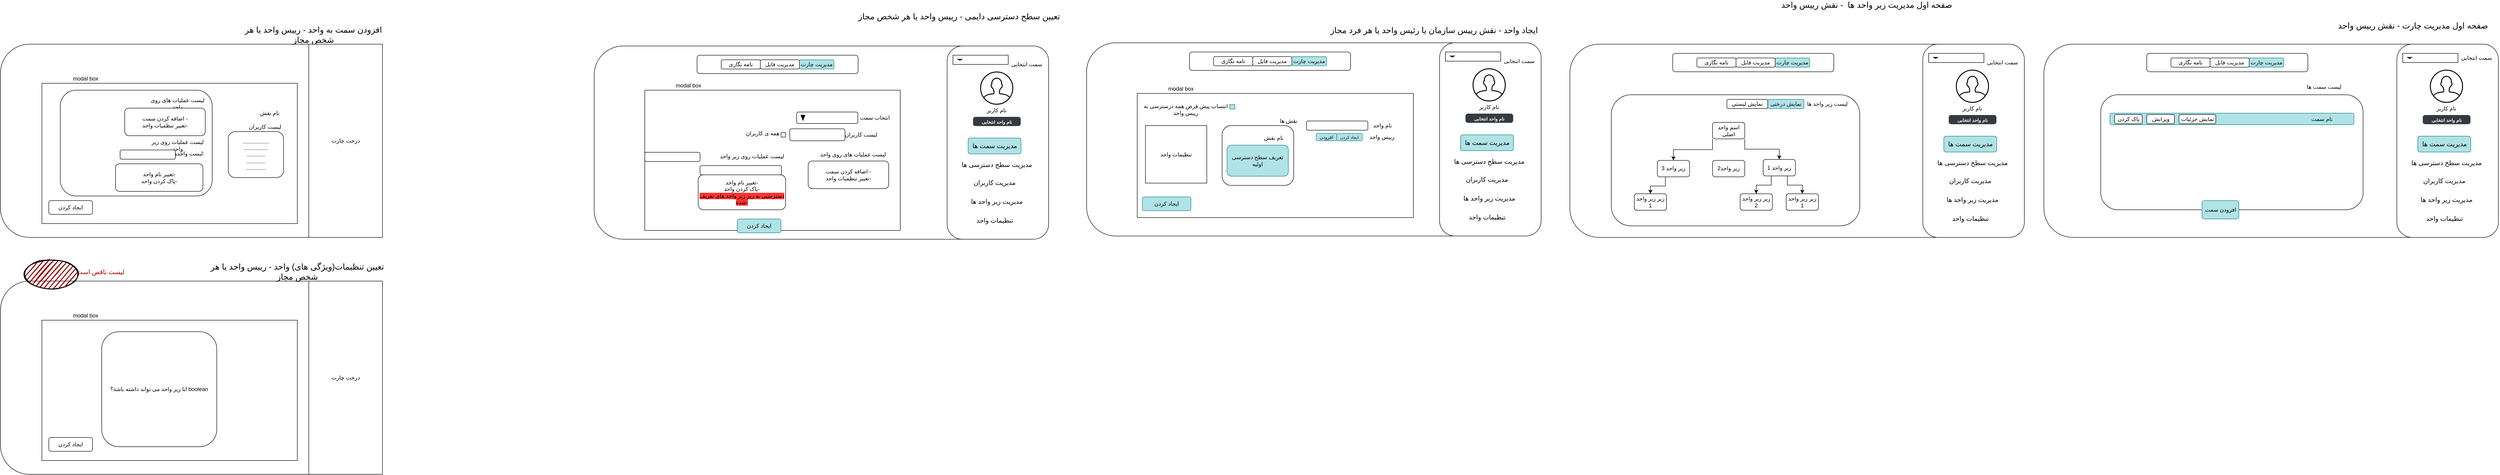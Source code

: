 <mxfile version="15.0.3" type="github" pages="3">
  <diagram id="zm9EhGsO0Ewxgib7d6Pb" name="chart">
    <mxGraphModel dx="5402" dy="630" grid="1" gridSize="10" guides="1" tooltips="1" connect="1" arrows="1" fold="1" page="1" pageScale="1" pageWidth="850" pageHeight="1100" math="0" shadow="0">
      <root>
        <mxCell id="0" />
        <mxCell id="1" parent="0" />
        <mxCell id="q2r3y-brRH6zKTwL2eAa-2" value="&lt;font style=&quot;font-size: 18px&quot;&gt;&amp;nbsp; ایجاد واحد - نقش رییس سازمان یا رئیس واحد یا هر فرد مجاز&lt;/font&gt;" style="text;html=1;strokeColor=none;fillColor=none;align=center;verticalAlign=middle;whiteSpace=wrap;rounded=0;" parent="1" vertex="1">
          <mxGeometry x="-760" y="100" width="480" height="20" as="geometry" />
        </mxCell>
        <mxCell id="q2r3y-brRH6zKTwL2eAa-29" value="" style="rounded=1;whiteSpace=wrap;html=1;" parent="1" vertex="1">
          <mxGeometry x="-3630" y="140" width="810" height="420" as="geometry" />
        </mxCell>
        <mxCell id="q2r3y-brRH6zKTwL2eAa-30" value="&lt;span style=&quot;font-size: 18px&quot;&gt;افزودن سمت به واحد - رییس واحد یا هر شخص مجاز&lt;/span&gt;" style="text;html=1;strokeColor=none;fillColor=none;align=center;verticalAlign=middle;whiteSpace=wrap;rounded=0;" parent="1" vertex="1">
          <mxGeometry x="-3120" y="110" width="340" height="20" as="geometry" />
        </mxCell>
        <mxCell id="q2r3y-brRH6zKTwL2eAa-31" value="تنظمیات واحد" style="rounded=1;whiteSpace=wrap;html=1;" parent="1" vertex="1">
          <mxGeometry x="-3430" y="310" width="40" height="70" as="geometry" />
        </mxCell>
        <mxCell id="q2r3y-brRH6zKTwL2eAa-32" value="درخت چارت" style="rounded=0;whiteSpace=wrap;html=1;" parent="1" vertex="1">
          <mxGeometry x="-2960" y="140" width="160" height="420" as="geometry" />
        </mxCell>
        <mxCell id="q2r3y-brRH6zKTwL2eAa-33" value="" style="rounded=0;whiteSpace=wrap;html=1;" parent="1" vertex="1">
          <mxGeometry x="-3540" y="225" width="555" height="305" as="geometry" />
        </mxCell>
        <mxCell id="q2r3y-brRH6zKTwL2eAa-34" value="" style="rounded=1;whiteSpace=wrap;html=1;" parent="1" vertex="1">
          <mxGeometry x="-3500" y="240" width="330" height="230" as="geometry" />
        </mxCell>
        <mxCell id="q2r3y-brRH6zKTwL2eAa-35" value="نام نقش" style="text;html=1;strokeColor=none;fillColor=none;align=center;verticalAlign=middle;whiteSpace=wrap;rounded=0;" parent="1" vertex="1">
          <mxGeometry x="-3090" y="280" width="90" height="20" as="geometry" />
        </mxCell>
        <mxCell id="q2r3y-brRH6zKTwL2eAa-36" value="لیست کاربران" style="text;html=1;strokeColor=none;fillColor=none;align=center;verticalAlign=middle;whiteSpace=wrap;rounded=0;" parent="1" vertex="1">
          <mxGeometry x="-3115" y="310" width="120" height="20" as="geometry" />
        </mxCell>
        <mxCell id="q2r3y-brRH6zKTwL2eAa-38" value="modal box" style="text;html=1;strokeColor=none;fillColor=none;align=center;verticalAlign=middle;whiteSpace=wrap;rounded=0;" parent="1" vertex="1">
          <mxGeometry x="-3480" y="205" width="70" height="20" as="geometry" />
        </mxCell>
        <mxCell id="q2r3y-brRH6zKTwL2eAa-42" value="ایجاد کردن" style="rounded=1;whiteSpace=wrap;html=1;" parent="1" vertex="1">
          <mxGeometry x="-3525" y="480" width="95" height="30" as="geometry" />
        </mxCell>
        <mxCell id="q2r3y-brRH6zKTwL2eAa-45" value=".................&lt;br&gt;................&lt;br&gt;............&lt;br&gt;............&lt;br&gt;............." style="rounded=1;whiteSpace=wrap;html=1;" parent="1" vertex="1">
          <mxGeometry x="-3135" y="330" width="120" height="100" as="geometry" />
        </mxCell>
        <mxCell id="q2r3y-brRH6zKTwL2eAa-46" value="لیست عملیات های روی واحد" style="text;html=1;strokeColor=none;fillColor=none;align=center;verticalAlign=middle;whiteSpace=wrap;rounded=0;" parent="1" vertex="1">
          <mxGeometry x="-3310" y="259" width="130" height="20" as="geometry" />
        </mxCell>
        <mxCell id="q2r3y-brRH6zKTwL2eAa-47" value="اضافه کردن سمت -&lt;br&gt;تغییر تنظمیات واحد-" style="rounded=1;whiteSpace=wrap;html=1;" parent="1" vertex="1">
          <mxGeometry x="-3360" y="279" width="175" height="60" as="geometry" />
        </mxCell>
        <mxCell id="q2r3y-brRH6zKTwL2eAa-48" value="لیست عملیات روی زیر واحد" style="text;html=1;strokeColor=none;fillColor=none;align=center;verticalAlign=middle;whiteSpace=wrap;rounded=0;" parent="1" vertex="1">
          <mxGeometry x="-3310" y="350" width="130" height="20" as="geometry" />
        </mxCell>
        <mxCell id="q2r3y-brRH6zKTwL2eAa-49" value="تغییر نام واحد-&lt;br&gt;پاک کردن واحد-" style="rounded=1;whiteSpace=wrap;html=1;" parent="1" vertex="1">
          <mxGeometry x="-3380" y="400" width="190" height="60" as="geometry" />
        </mxCell>
        <mxCell id="q2r3y-brRH6zKTwL2eAa-50" value="لیست واحدها:" style="text;html=1;strokeColor=none;fillColor=none;align=right;verticalAlign=middle;whiteSpace=wrap;rounded=0;" parent="1" vertex="1">
          <mxGeometry x="-3295" y="362.5" width="110" height="30" as="geometry" />
        </mxCell>
        <mxCell id="q2r3y-brRH6zKTwL2eAa-55" value="" style="rounded=1;whiteSpace=wrap;html=1;" parent="1" vertex="1">
          <mxGeometry x="-3370" y="370" width="120" height="20" as="geometry" />
        </mxCell>
        <mxCell id="q2r3y-brRH6zKTwL2eAa-57" value="&lt;span style=&quot;font-size: 18px&quot;&gt;تعیین سطح دسترسی دایمی - رییس واحد یا هر شخص مجاز&lt;/span&gt;" style="text;html=1;strokeColor=none;fillColor=none;align=center;verticalAlign=middle;whiteSpace=wrap;rounded=0;" parent="1" vertex="1">
          <mxGeometry x="-1780" y="70" width="466" height="20" as="geometry" />
        </mxCell>
        <mxCell id="q2r3y-brRH6zKTwL2eAa-73" value="" style="rounded=1;whiteSpace=wrap;html=1;" parent="1" vertex="1">
          <mxGeometry x="-3630" y="655" width="810" height="420" as="geometry" />
        </mxCell>
        <mxCell id="q2r3y-brRH6zKTwL2eAa-74" value="&lt;span style=&quot;font-size: 18px&quot;&gt;تعیین تنظیمات(ویژگی های) واحد - رییس واحد یا هر شخص مجاز&lt;/span&gt;" style="text;html=1;strokeColor=none;fillColor=none;align=center;verticalAlign=middle;whiteSpace=wrap;rounded=0;" parent="1" vertex="1">
          <mxGeometry x="-3190" y="625" width="410" height="20" as="geometry" />
        </mxCell>
        <mxCell id="q2r3y-brRH6zKTwL2eAa-75" value="تنظمیات واحد" style="rounded=1;whiteSpace=wrap;html=1;" parent="1" vertex="1">
          <mxGeometry x="-3430" y="835" width="120" height="60" as="geometry" />
        </mxCell>
        <mxCell id="q2r3y-brRH6zKTwL2eAa-76" value="درخت چارت" style="rounded=0;whiteSpace=wrap;html=1;" parent="1" vertex="1">
          <mxGeometry x="-2960" y="655" width="160" height="420" as="geometry" />
        </mxCell>
        <mxCell id="q2r3y-brRH6zKTwL2eAa-77" value="" style="rounded=0;whiteSpace=wrap;html=1;" parent="1" vertex="1">
          <mxGeometry x="-3540" y="740" width="555" height="305" as="geometry" />
        </mxCell>
        <mxCell id="q2r3y-brRH6zKTwL2eAa-78" value="ایا زیر واحد می تواند داشته باشد؟ boolean&lt;br&gt;" style="rounded=1;whiteSpace=wrap;html=1;" parent="1" vertex="1">
          <mxGeometry x="-3410" y="765" width="250" height="250" as="geometry" />
        </mxCell>
        <mxCell id="q2r3y-brRH6zKTwL2eAa-81" value="modal box" style="text;html=1;strokeColor=none;fillColor=none;align=center;verticalAlign=middle;whiteSpace=wrap;rounded=0;" parent="1" vertex="1">
          <mxGeometry x="-3480" y="720" width="70" height="20" as="geometry" />
        </mxCell>
        <mxCell id="q2r3y-brRH6zKTwL2eAa-82" value="ایجاد کردن" style="rounded=1;whiteSpace=wrap;html=1;" parent="1" vertex="1">
          <mxGeometry x="-3525" y="995" width="95" height="30" as="geometry" />
        </mxCell>
        <mxCell id="q2r3y-brRH6zKTwL2eAa-118" value="" style="ellipse;whiteSpace=wrap;html=1;strokeWidth=2;fillWeight=2;hachureGap=8;fillColor=#990000;fillStyle=dots;sketch=1;" parent="1" vertex="1">
          <mxGeometry x="-3580" y="610" width="120" height="60" as="geometry" />
        </mxCell>
        <mxCell id="q2r3y-brRH6zKTwL2eAa-119" value="&lt;font style=&quot;font-size: 14px&quot; color=&quot;#990000&quot;&gt;لیست ناقص است&lt;/font&gt;" style="text;html=1;strokeColor=none;fillColor=none;align=center;verticalAlign=middle;whiteSpace=wrap;rounded=0;" parent="1" vertex="1">
          <mxGeometry x="-3475" y="625" width="125" height="20" as="geometry" />
        </mxCell>
        <mxCell id="lEjKfgZ_1tsFz90Hh_kc-26" value="&lt;font style=&quot;font-size: 18px&quot;&gt;صفحه اول مدیریت زیر واحد ها&amp;nbsp; - نقش رییس واحد&lt;/font&gt;" style="text;html=1;strokeColor=none;fillColor=none;align=center;verticalAlign=middle;whiteSpace=wrap;rounded=0;" parent="1" vertex="1">
          <mxGeometry x="230" y="45" width="390" height="20" as="geometry" />
        </mxCell>
        <mxCell id="q2r3y-brRH6zKTwL2eAa-156" value="&lt;font style=&quot;font-size: 18px&quot;&gt;صفحه اول مدیریت چارت - نقش رییس واحد&lt;/font&gt;" style="text;html=1;strokeColor=none;fillColor=none;align=center;verticalAlign=middle;whiteSpace=wrap;rounded=0;" parent="1" vertex="1">
          <mxGeometry x="1436.5" y="90" width="350" height="20" as="geometry" />
        </mxCell>
        <mxCell id="wq6wWcE5aXJ8NCdKxVV6-92" value="" style="group" vertex="1" connectable="0" parent="1">
          <mxGeometry x="-220" y="150" width="989.65" height="420" as="geometry" />
        </mxCell>
        <mxCell id="wq6wWcE5aXJ8NCdKxVV6-93" value="" style="group" vertex="1" connectable="0" parent="wq6wWcE5aXJ8NCdKxVV6-92">
          <mxGeometry y="-10" width="987.5" height="420" as="geometry" />
        </mxCell>
        <mxCell id="wq6wWcE5aXJ8NCdKxVV6-94" value="" style="rounded=1;whiteSpace=wrap;html=1;" vertex="1" parent="wq6wWcE5aXJ8NCdKxVV6-93">
          <mxGeometry width="890.509" height="420" as="geometry" />
        </mxCell>
        <mxCell id="wq6wWcE5aXJ8NCdKxVV6-95" value="" style="rounded=1;whiteSpace=wrap;html=1;" vertex="1" parent="wq6wWcE5aXJ8NCdKxVV6-93">
          <mxGeometry x="766.888" width="220.612" height="420" as="geometry" />
        </mxCell>
        <mxCell id="wq6wWcE5aXJ8NCdKxVV6-106" value="" style="group" vertex="1" connectable="0" parent="wq6wWcE5aXJ8NCdKxVV6-93">
          <mxGeometry x="223.5" y="20" width="350" height="40" as="geometry" />
        </mxCell>
        <mxCell id="wq6wWcE5aXJ8NCdKxVV6-107" value="مدیریت چارت" style="rounded=1;whiteSpace=wrap;html=1;strokeColor=#0e8088;fillColor=#b0e3e6;" vertex="1" parent="wq6wWcE5aXJ8NCdKxVV6-106">
          <mxGeometry x="222.5" y="10" width="75" height="20" as="geometry" />
        </mxCell>
        <mxCell id="wq6wWcE5aXJ8NCdKxVV6-108" value="مدیریت فایل" style="rounded=1;whiteSpace=wrap;html=1;strokeColor=#000000;fillColor=none;" vertex="1" parent="wq6wWcE5aXJ8NCdKxVV6-106">
          <mxGeometry x="137.5" y="10" width="85" height="20" as="geometry" />
        </mxCell>
        <mxCell id="wq6wWcE5aXJ8NCdKxVV6-109" value="نامه نگاری" style="rounded=1;whiteSpace=wrap;html=1;strokeColor=#000000;fillColor=none;" vertex="1" parent="wq6wWcE5aXJ8NCdKxVV6-106">
          <mxGeometry x="52.5" y="10" width="85" height="20" as="geometry" />
        </mxCell>
        <mxCell id="wq6wWcE5aXJ8NCdKxVV6-110" value="" style="rounded=1;whiteSpace=wrap;html=1;strokeColor=#000000;fillColor=none;" vertex="1" parent="wq6wWcE5aXJ8NCdKxVV6-106">
          <mxGeometry width="350" height="40" as="geometry" />
        </mxCell>
        <mxCell id="wq6wWcE5aXJ8NCdKxVV6-111" style="edgeStyle=orthogonalEdgeStyle;rounded=0;orthogonalLoop=1;jettySize=auto;html=1;exitX=0.5;exitY=1;exitDx=0;exitDy=0;" edge="1" parent="wq6wWcE5aXJ8NCdKxVV6-106" source="wq6wWcE5aXJ8NCdKxVV6-110" target="wq6wWcE5aXJ8NCdKxVV6-110">
          <mxGeometry as="geometry" />
        </mxCell>
        <mxCell id="lEjKfgZ_1tsFz90Hh_kc-29" value="" style="rounded=1;whiteSpace=wrap;html=1;fillColor=#FFFFFF;" parent="wq6wWcE5aXJ8NCdKxVV6-93" vertex="1">
          <mxGeometry x="90" y="110" width="540" height="285" as="geometry" />
        </mxCell>
        <mxCell id="lEjKfgZ_1tsFz90Hh_kc-18" value="لیست زیر واحد ها" style="text;html=1;strokeColor=none;fillColor=none;align=center;verticalAlign=middle;whiteSpace=wrap;rounded=0;" parent="wq6wWcE5aXJ8NCdKxVV6-93" vertex="1">
          <mxGeometry x="508.75" y="120" width="101.25" height="20" as="geometry" />
        </mxCell>
        <mxCell id="lEjKfgZ_1tsFz90Hh_kc-27" value="نمایش درختی" style="rounded=1;whiteSpace=wrap;html=1;fillColor=#b0e3e6;strokeColor=#0e8088;" parent="wq6wWcE5aXJ8NCdKxVV6-93" vertex="1">
          <mxGeometry x="430" y="120" width="78.75" height="20" as="geometry" />
        </mxCell>
        <mxCell id="lEjKfgZ_1tsFz90Hh_kc-28" value="نمایش لیستی" style="rounded=1;whiteSpace=wrap;html=1;fillColor=#FFFFFF;" parent="wq6wWcE5aXJ8NCdKxVV6-93" vertex="1">
          <mxGeometry x="341.25" y="120" width="88.75" height="20" as="geometry" />
        </mxCell>
        <mxCell id="wq6wWcE5aXJ8NCdKxVV6-129" value="" style="group" vertex="1" connectable="0" parent="wq6wWcE5aXJ8NCdKxVV6-93">
          <mxGeometry x="140" y="170" width="400" height="200" as="geometry" />
        </mxCell>
        <mxCell id="lEjKfgZ_1tsFz90Hh_kc-31" value="اسم واحد اصلی" style="rounded=1;whiteSpace=wrap;html=1;fillColor=#FFFFFF;" parent="wq6wWcE5aXJ8NCdKxVV6-129" vertex="1">
          <mxGeometry x="170" width="70" height="35.821" as="geometry" />
        </mxCell>
        <mxCell id="lEjKfgZ_1tsFz90Hh_kc-32" value="زیر واحد2" style="rounded=1;whiteSpace=wrap;html=1;fillColor=#FFFFFF;" parent="wq6wWcE5aXJ8NCdKxVV6-129" vertex="1">
          <mxGeometry x="170" y="82.587" width="70" height="35.821" as="geometry" />
        </mxCell>
        <mxCell id="lEjKfgZ_1tsFz90Hh_kc-33" value="زیر زیر واحد 1" style="rounded=1;whiteSpace=wrap;html=1;fillColor=#FFFFFF;" parent="wq6wWcE5aXJ8NCdKxVV6-129" vertex="1">
          <mxGeometry y="155.224" width="70" height="35.821" as="geometry" />
        </mxCell>
        <mxCell id="lEjKfgZ_1tsFz90Hh_kc-34" value="زیر زیر واحد 2" style="rounded=1;whiteSpace=wrap;html=1;fillColor=#FFFFFF;" parent="wq6wWcE5aXJ8NCdKxVV6-129" vertex="1">
          <mxGeometry x="230" y="155.224" width="70" height="35.821" as="geometry" />
        </mxCell>
        <mxCell id="lEjKfgZ_1tsFz90Hh_kc-43" style="edgeStyle=orthogonalEdgeStyle;rounded=0;orthogonalLoop=1;jettySize=auto;html=1;exitX=0.25;exitY=1;exitDx=0;exitDy=0;" parent="wq6wWcE5aXJ8NCdKxVV6-129" source="lEjKfgZ_1tsFz90Hh_kc-35" target="lEjKfgZ_1tsFz90Hh_kc-34" edge="1">
          <mxGeometry x="-270" y="100.498" as="geometry" />
        </mxCell>
        <mxCell id="lEjKfgZ_1tsFz90Hh_kc-35" value="زیر واحد 1" style="rounded=1;whiteSpace=wrap;html=1;fillColor=#FFFFFF;" parent="wq6wWcE5aXJ8NCdKxVV6-129" vertex="1">
          <mxGeometry x="280" y="80.597" width="70" height="35.821" as="geometry" />
        </mxCell>
        <mxCell id="lEjKfgZ_1tsFz90Hh_kc-41" style="edgeStyle=orthogonalEdgeStyle;rounded=0;orthogonalLoop=1;jettySize=auto;html=1;exitX=1;exitY=1;exitDx=0;exitDy=0;entryX=0.5;entryY=0;entryDx=0;entryDy=0;" parent="wq6wWcE5aXJ8NCdKxVV6-129" source="lEjKfgZ_1tsFz90Hh_kc-31" target="lEjKfgZ_1tsFz90Hh_kc-35" edge="1">
          <mxGeometry x="-270" y="100.498" as="geometry" />
        </mxCell>
        <mxCell id="lEjKfgZ_1tsFz90Hh_kc-36" value="زیر زیر واحد 1" style="rounded=1;whiteSpace=wrap;html=1;fillColor=#FFFFFF;" parent="wq6wWcE5aXJ8NCdKxVV6-129" vertex="1">
          <mxGeometry x="330" y="155.224" width="70" height="35.821" as="geometry" />
        </mxCell>
        <mxCell id="lEjKfgZ_1tsFz90Hh_kc-44" style="edgeStyle=orthogonalEdgeStyle;rounded=0;orthogonalLoop=1;jettySize=auto;html=1;exitX=0.75;exitY=1;exitDx=0;exitDy=0;entryX=0.5;entryY=0;entryDx=0;entryDy=0;" parent="wq6wWcE5aXJ8NCdKxVV6-129" source="lEjKfgZ_1tsFz90Hh_kc-35" target="lEjKfgZ_1tsFz90Hh_kc-36" edge="1">
          <mxGeometry x="-270" y="100.498" as="geometry" />
        </mxCell>
        <mxCell id="lEjKfgZ_1tsFz90Hh_kc-46" style="edgeStyle=orthogonalEdgeStyle;rounded=0;orthogonalLoop=1;jettySize=auto;html=1;exitX=0.25;exitY=1;exitDx=0;exitDy=0;entryX=0.5;entryY=0;entryDx=0;entryDy=0;" parent="wq6wWcE5aXJ8NCdKxVV6-129" source="lEjKfgZ_1tsFz90Hh_kc-37" target="lEjKfgZ_1tsFz90Hh_kc-33" edge="1">
          <mxGeometry x="-270" y="100.498" as="geometry" />
        </mxCell>
        <mxCell id="lEjKfgZ_1tsFz90Hh_kc-37" value="زیر واحد 3" style="rounded=1;whiteSpace=wrap;html=1;fillColor=#FFFFFF;" parent="wq6wWcE5aXJ8NCdKxVV6-129" vertex="1">
          <mxGeometry x="50" y="82.587" width="70" height="35.821" as="geometry" />
        </mxCell>
        <mxCell id="lEjKfgZ_1tsFz90Hh_kc-42" style="edgeStyle=orthogonalEdgeStyle;rounded=0;orthogonalLoop=1;jettySize=auto;html=1;exitX=0;exitY=1;exitDx=0;exitDy=0;entryX=0.5;entryY=0;entryDx=0;entryDy=0;" parent="wq6wWcE5aXJ8NCdKxVV6-129" source="lEjKfgZ_1tsFz90Hh_kc-31" target="lEjKfgZ_1tsFz90Hh_kc-37" edge="1">
          <mxGeometry x="-270" y="100.498" as="geometry" />
        </mxCell>
        <mxCell id="lEjKfgZ_1tsFz90Hh_kc-45" style="edgeStyle=orthogonalEdgeStyle;rounded=0;orthogonalLoop=1;jettySize=auto;html=1;exitX=0.5;exitY=1;exitDx=0;exitDy=0;" parent="wq6wWcE5aXJ8NCdKxVV6-129" source="lEjKfgZ_1tsFz90Hh_kc-33" target="lEjKfgZ_1tsFz90Hh_kc-33" edge="1">
          <mxGeometry x="-270" y="100.498" as="geometry" />
        </mxCell>
        <mxCell id="lEjKfgZ_1tsFz90Hh_kc-51" value="" style="shape=image;html=1;verticalAlign=top;verticalLabelPosition=bottom;labelBackgroundColor=#ffffff;imageAspect=0;aspect=fixed;image=https://cdn1.iconfinder.com/data/icons/feather-2/24/plus-circle-128.png;fillColor=#FFFFFF;" parent="wq6wWcE5aXJ8NCdKxVV6-129" vertex="1">
          <mxGeometry x="25" y="180.1" width="19.9" height="19.9" as="geometry" />
        </mxCell>
        <mxCell id="wq6wWcE5aXJ8NCdKxVV6-112" value="" style="group" vertex="1" connectable="0" parent="wq6wWcE5aXJ8NCdKxVV6-92">
          <mxGeometry x="779.65" y="20" width="210" height="370" as="geometry" />
        </mxCell>
        <mxCell id="wq6wWcE5aXJ8NCdKxVV6-113" value="" style="group" vertex="1" connectable="0" parent="wq6wWcE5aXJ8NCdKxVV6-112">
          <mxGeometry x="15.35" y="170" width="160" height="190" as="geometry" />
        </mxCell>
        <mxCell id="wq6wWcE5aXJ8NCdKxVV6-114" value="&lt;font style=&quot;font-size: 14px&quot;&gt;مدیریت سطح دسترسی ها&lt;/font&gt;" style="text;html=1;strokeColor=none;fillColor=none;align=center;verticalAlign=middle;whiteSpace=wrap;rounded=0;" vertex="1" parent="wq6wWcE5aXJ8NCdKxVV6-113">
          <mxGeometry y="46.061" width="160" height="23.03" as="geometry" />
        </mxCell>
        <mxCell id="wq6wWcE5aXJ8NCdKxVV6-115" value="&lt;font style=&quot;font-size: 14px&quot;&gt;مدیریت کاربران&lt;/font&gt;" style="text;html=1;strokeColor=none;fillColor=none;align=center;verticalAlign=middle;whiteSpace=wrap;rounded=0;" vertex="1" parent="wq6wWcE5aXJ8NCdKxVV6-113">
          <mxGeometry x="25" y="85.212" width="100" height="23.03" as="geometry" />
        </mxCell>
        <mxCell id="wq6wWcE5aXJ8NCdKxVV6-116" value="&lt;font style=&quot;font-size: 14px&quot;&gt;مدیریت زیر واحد ها&lt;/font&gt;" style="text;html=1;strokeColor=none;fillColor=none;align=center;verticalAlign=middle;whiteSpace=wrap;rounded=0;" vertex="1" parent="wq6wWcE5aXJ8NCdKxVV6-113">
          <mxGeometry x="20" y="126.667" width="120" height="23.03" as="geometry" />
        </mxCell>
        <mxCell id="wq6wWcE5aXJ8NCdKxVV6-117" value="&lt;font style=&quot;font-size: 14px&quot;&gt;مدیریت سمت ها&lt;/font&gt;" style="text;html=1;strokeColor=#0e8088;fillColor=#b0e3e6;align=center;verticalAlign=middle;whiteSpace=wrap;rounded=1;" vertex="1" parent="wq6wWcE5aXJ8NCdKxVV6-113">
          <mxGeometry x="17.5" width="115" height="34.545" as="geometry" />
        </mxCell>
        <mxCell id="wq6wWcE5aXJ8NCdKxVV6-118" value="&lt;font style=&quot;font-size: 14px&quot;&gt;تنظیمات واحد&lt;/font&gt;" style="text;html=1;strokeColor=none;fillColor=none;align=center;verticalAlign=middle;whiteSpace=wrap;rounded=0;" vertex="1" parent="wq6wWcE5aXJ8NCdKxVV6-113">
          <mxGeometry x="28.75" y="168.697" width="92.5" height="21.303" as="geometry" />
        </mxCell>
        <mxCell id="wq6wWcE5aXJ8NCdKxVV6-119" value="" style="group" vertex="1" connectable="0" parent="wq6wWcE5aXJ8NCdKxVV6-112">
          <mxGeometry width="210" height="20" as="geometry" />
        </mxCell>
        <mxCell id="wq6wWcE5aXJ8NCdKxVV6-120" value="سمت انتخابی" style="text;html=1;strokeColor=none;fillColor=none;align=center;verticalAlign=middle;whiteSpace=wrap;rounded=0;" vertex="1" parent="wq6wWcE5aXJ8NCdKxVV6-119">
          <mxGeometry x="110" y="2" width="100" height="16" as="geometry" />
        </mxCell>
        <mxCell id="wq6wWcE5aXJ8NCdKxVV6-121" value="" style="group;fillColor=#b0e3e6;strokeColor=#0e8088;" vertex="1" connectable="0" parent="wq6wWcE5aXJ8NCdKxVV6-119">
          <mxGeometry y="-10" width="120" height="20" as="geometry" />
        </mxCell>
        <mxCell id="wq6wWcE5aXJ8NCdKxVV6-122" value="" style="rounded=0;whiteSpace=wrap;html=1;fillColor=#FFFFFF;" vertex="1" parent="wq6wWcE5aXJ8NCdKxVV6-121">
          <mxGeometry width="120" height="20" as="geometry" />
        </mxCell>
        <mxCell id="wq6wWcE5aXJ8NCdKxVV6-123" value="" style="verticalLabelPosition=bottom;verticalAlign=top;html=1;shape=mxgraph.basic.acute_triangle;dx=0.5;rounded=1;rotation=-180;fillColor=#000000;" vertex="1" parent="wq6wWcE5aXJ8NCdKxVV6-121">
          <mxGeometry x="10" y="8.496" width="10" height="3" as="geometry" />
        </mxCell>
        <mxCell id="wq6wWcE5aXJ8NCdKxVV6-124" value="" style="group" vertex="1" connectable="0" parent="wq6wWcE5aXJ8NCdKxVV6-112">
          <mxGeometry x="43.53" y="26.5" width="103.65" height="117.5" as="geometry" />
        </mxCell>
        <mxCell id="wq6wWcE5aXJ8NCdKxVV6-125" value="&lt;font style=&quot;font-size: 10px&quot;&gt;نام واحد انتخابی&lt;/font&gt;" style="html=1;shadow=0;dashed=0;shape=mxgraph.bootstrap.rrect;rSize=5;strokeColor=none;strokeWidth=1;fillColor=#343A40;fontColor=#FFFFFF;whiteSpace=wrap;align=center;verticalAlign=middle;spacingLeft=0;fontStyle=1;fontSize=14;spacing=5;rounded=1;" vertex="1" parent="wq6wWcE5aXJ8NCdKxVV6-124">
          <mxGeometry y="97.5" width="103.65" height="20" as="geometry" />
        </mxCell>
        <mxCell id="wq6wWcE5aXJ8NCdKxVV6-126" value="" style="html=1;verticalLabelPosition=bottom;align=center;labelBackgroundColor=#ffffff;verticalAlign=top;strokeWidth=2;shadow=0;dashed=0;shape=mxgraph.ios7.icons.user;rounded=1;fillColor=none;" vertex="1" parent="wq6wWcE5aXJ8NCdKxVV6-124">
          <mxGeometry x="16.47" width="70" height="70" as="geometry" />
        </mxCell>
        <mxCell id="wq6wWcE5aXJ8NCdKxVV6-127" value="نام کاربر" style="text;html=1;strokeColor=none;fillColor=none;align=center;verticalAlign=middle;whiteSpace=wrap;rounded=0;" vertex="1" parent="wq6wWcE5aXJ8NCdKxVV6-124">
          <mxGeometry x="18.97" y="73" width="65" height="20" as="geometry" />
        </mxCell>
        <mxCell id="wq6wWcE5aXJ8NCdKxVV6-91" value="" style="group" vertex="1" connectable="0" parent="1">
          <mxGeometry x="810" y="140" width="989.65" height="420" as="geometry" />
        </mxCell>
        <mxCell id="wq6wWcE5aXJ8NCdKxVV6-85" value="" style="group" vertex="1" connectable="0" parent="wq6wWcE5aXJ8NCdKxVV6-91">
          <mxGeometry width="987.5" height="420" as="geometry" />
        </mxCell>
        <mxCell id="wq6wWcE5aXJ8NCdKxVV6-1" value="" style="rounded=1;whiteSpace=wrap;html=1;" vertex="1" parent="wq6wWcE5aXJ8NCdKxVV6-85">
          <mxGeometry width="890.509" height="420" as="geometry" />
        </mxCell>
        <mxCell id="wq6wWcE5aXJ8NCdKxVV6-12" value="" style="rounded=1;whiteSpace=wrap;html=1;" vertex="1" parent="wq6wWcE5aXJ8NCdKxVV6-85">
          <mxGeometry x="766.888" width="220.612" height="420" as="geometry" />
        </mxCell>
        <mxCell id="wq6wWcE5aXJ8NCdKxVV6-89" value="" style="group" vertex="1" connectable="0" parent="wq6wWcE5aXJ8NCdKxVV6-85">
          <mxGeometry x="123.5" y="110" width="570" height="270" as="geometry" />
        </mxCell>
        <mxCell id="q2r3y-brRH6zKTwL2eAa-144" value="" style="rounded=1;whiteSpace=wrap;html=1;" parent="wq6wWcE5aXJ8NCdKxVV6-89" vertex="1">
          <mxGeometry width="570" height="250" as="geometry" />
        </mxCell>
        <mxCell id="wq6wWcE5aXJ8NCdKxVV6-88" value="" style="group" vertex="1" connectable="0" parent="wq6wWcE5aXJ8NCdKxVV6-89">
          <mxGeometry x="20" y="40" width="530" height="25" as="geometry" />
        </mxCell>
        <mxCell id="q2r3y-brRH6zKTwL2eAa-150" value="" style="rounded=1;whiteSpace=wrap;html=1;fillColor=#b0e3e6;strokeColor=#0e8088;" parent="wq6wWcE5aXJ8NCdKxVV6-88" vertex="1">
          <mxGeometry width="530" height="25" as="geometry" />
        </mxCell>
        <mxCell id="q2r3y-brRH6zKTwL2eAa-151" value="پاک کردن" style="rounded=1;whiteSpace=wrap;html=1;" parent="wq6wWcE5aXJ8NCdKxVV6-88" vertex="1">
          <mxGeometry x="10" y="3" width="60" height="20" as="geometry" />
        </mxCell>
        <mxCell id="q2r3y-brRH6zKTwL2eAa-152" value="ویرایش" style="rounded=1;whiteSpace=wrap;html=1;" parent="wq6wWcE5aXJ8NCdKxVV6-88" vertex="1">
          <mxGeometry x="80" y="3" width="60" height="20" as="geometry" />
        </mxCell>
        <mxCell id="q2r3y-brRH6zKTwL2eAa-153" value="نمایش جزئیات" style="rounded=1;whiteSpace=wrap;html=1;" parent="wq6wWcE5aXJ8NCdKxVV6-88" vertex="1">
          <mxGeometry x="150" y="3" width="80" height="20" as="geometry" />
        </mxCell>
        <mxCell id="q2r3y-brRH6zKTwL2eAa-154" value="نام سمت" style="text;html=1;strokeColor=none;fillColor=none;align=center;verticalAlign=middle;whiteSpace=wrap;rounded=0;" parent="wq6wWcE5aXJ8NCdKxVV6-88" vertex="1">
          <mxGeometry x="420" y="2.5" width="80" height="20" as="geometry" />
        </mxCell>
        <mxCell id="q2r3y-brRH6zKTwL2eAa-147" value="افزودن سمت" style="rounded=1;whiteSpace=wrap;html=1;fillColor=#b0e3e6;strokeColor=#0e8088;" parent="wq6wWcE5aXJ8NCdKxVV6-89" vertex="1">
          <mxGeometry x="220" y="230" width="80" height="40" as="geometry" />
        </mxCell>
        <mxCell id="q2r3y-brRH6zKTwL2eAa-146" value="لیست سمت ها" style="text;html=1;strokeColor=none;fillColor=none;align=center;verticalAlign=middle;whiteSpace=wrap;rounded=0;" parent="wq6wWcE5aXJ8NCdKxVV6-85" vertex="1">
          <mxGeometry x="563.5" y="83" width="90" height="20" as="geometry" />
        </mxCell>
        <mxCell id="wq6wWcE5aXJ8NCdKxVV6-87" value="" style="group" vertex="1" connectable="0" parent="wq6wWcE5aXJ8NCdKxVV6-85">
          <mxGeometry x="223.5" y="20" width="350" height="40" as="geometry" />
        </mxCell>
        <mxCell id="wq6wWcE5aXJ8NCdKxVV6-28" value="مدیریت چارت" style="rounded=1;whiteSpace=wrap;html=1;strokeColor=#0e8088;fillColor=#b0e3e6;" vertex="1" parent="wq6wWcE5aXJ8NCdKxVV6-87">
          <mxGeometry x="222.5" y="10" width="75" height="20" as="geometry" />
        </mxCell>
        <mxCell id="wq6wWcE5aXJ8NCdKxVV6-34" value="مدیریت فایل" style="rounded=1;whiteSpace=wrap;html=1;strokeColor=#000000;fillColor=none;" vertex="1" parent="wq6wWcE5aXJ8NCdKxVV6-87">
          <mxGeometry x="137.5" y="10" width="85" height="20" as="geometry" />
        </mxCell>
        <mxCell id="wq6wWcE5aXJ8NCdKxVV6-36" value="نامه نگاری" style="rounded=1;whiteSpace=wrap;html=1;strokeColor=#000000;fillColor=none;" vertex="1" parent="wq6wWcE5aXJ8NCdKxVV6-87">
          <mxGeometry x="52.5" y="10" width="85" height="20" as="geometry" />
        </mxCell>
        <mxCell id="wq6wWcE5aXJ8NCdKxVV6-26" value="" style="rounded=1;whiteSpace=wrap;html=1;strokeColor=#000000;fillColor=none;" vertex="1" parent="wq6wWcE5aXJ8NCdKxVV6-87">
          <mxGeometry width="350" height="40" as="geometry" />
        </mxCell>
        <mxCell id="wq6wWcE5aXJ8NCdKxVV6-27" style="edgeStyle=orthogonalEdgeStyle;rounded=0;orthogonalLoop=1;jettySize=auto;html=1;exitX=0.5;exitY=1;exitDx=0;exitDy=0;" edge="1" parent="wq6wWcE5aXJ8NCdKxVV6-87" source="wq6wWcE5aXJ8NCdKxVV6-26" target="wq6wWcE5aXJ8NCdKxVV6-26">
          <mxGeometry as="geometry" />
        </mxCell>
        <mxCell id="wq6wWcE5aXJ8NCdKxVV6-80" value="" style="group" vertex="1" connectable="0" parent="wq6wWcE5aXJ8NCdKxVV6-91">
          <mxGeometry x="779.65" y="20" width="210" height="370" as="geometry" />
        </mxCell>
        <mxCell id="wq6wWcE5aXJ8NCdKxVV6-17" value="" style="group" vertex="1" connectable="0" parent="wq6wWcE5aXJ8NCdKxVV6-80">
          <mxGeometry x="15.35" y="180" width="160" height="190" as="geometry" />
        </mxCell>
        <mxCell id="wq6wWcE5aXJ8NCdKxVV6-4" value="&lt;font style=&quot;font-size: 14px&quot;&gt;مدیریت سطح دسترسی ها&lt;/font&gt;" style="text;html=1;strokeColor=none;fillColor=none;align=center;verticalAlign=middle;whiteSpace=wrap;rounded=0;" vertex="1" parent="wq6wWcE5aXJ8NCdKxVV6-17">
          <mxGeometry y="46.061" width="160" height="23.03" as="geometry" />
        </mxCell>
        <mxCell id="wq6wWcE5aXJ8NCdKxVV6-5" value="&lt;font style=&quot;font-size: 14px&quot;&gt;مدیریت کاربران&lt;/font&gt;" style="text;html=1;strokeColor=none;fillColor=none;align=center;verticalAlign=middle;whiteSpace=wrap;rounded=0;" vertex="1" parent="wq6wWcE5aXJ8NCdKxVV6-17">
          <mxGeometry x="25" y="85.212" width="100" height="23.03" as="geometry" />
        </mxCell>
        <mxCell id="wq6wWcE5aXJ8NCdKxVV6-6" value="&lt;font style=&quot;font-size: 14px&quot;&gt;مدیریت زیر واحد ها&lt;/font&gt;" style="text;html=1;strokeColor=none;fillColor=none;align=center;verticalAlign=middle;whiteSpace=wrap;rounded=0;" vertex="1" parent="wq6wWcE5aXJ8NCdKxVV6-17">
          <mxGeometry x="20" y="126.667" width="120" height="23.03" as="geometry" />
        </mxCell>
        <mxCell id="wq6wWcE5aXJ8NCdKxVV6-7" value="&lt;font style=&quot;font-size: 14px&quot;&gt;مدیریت سمت ها&lt;/font&gt;" style="text;html=1;strokeColor=#0e8088;fillColor=#b0e3e6;align=center;verticalAlign=middle;whiteSpace=wrap;rounded=1;" vertex="1" parent="wq6wWcE5aXJ8NCdKxVV6-17">
          <mxGeometry x="17.5" width="115" height="34.545" as="geometry" />
        </mxCell>
        <mxCell id="wq6wWcE5aXJ8NCdKxVV6-8" value="&lt;font style=&quot;font-size: 14px&quot;&gt;تنظیمات واحد&lt;/font&gt;" style="text;html=1;strokeColor=none;fillColor=none;align=center;verticalAlign=middle;whiteSpace=wrap;rounded=0;" vertex="1" parent="wq6wWcE5aXJ8NCdKxVV6-17">
          <mxGeometry x="28.75" y="168.697" width="92.5" height="21.303" as="geometry" />
        </mxCell>
        <mxCell id="wq6wWcE5aXJ8NCdKxVV6-15" value="" style="group" vertex="1" connectable="0" parent="wq6wWcE5aXJ8NCdKxVV6-80">
          <mxGeometry width="210" height="20" as="geometry" />
        </mxCell>
        <mxCell id="wq6wWcE5aXJ8NCdKxVV6-3" value="سمت انتخابی" style="text;html=1;strokeColor=none;fillColor=none;align=center;verticalAlign=middle;whiteSpace=wrap;rounded=0;" vertex="1" parent="wq6wWcE5aXJ8NCdKxVV6-15">
          <mxGeometry x="110" y="2" width="100" height="16" as="geometry" />
        </mxCell>
        <mxCell id="wq6wWcE5aXJ8NCdKxVV6-16" value="" style="group;fillColor=#b0e3e6;strokeColor=#0e8088;" vertex="1" connectable="0" parent="wq6wWcE5aXJ8NCdKxVV6-15">
          <mxGeometry width="120" height="20" as="geometry" />
        </mxCell>
        <mxCell id="wq6wWcE5aXJ8NCdKxVV6-2" value="" style="rounded=0;whiteSpace=wrap;html=1;fillColor=#FFFFFF;" vertex="1" parent="wq6wWcE5aXJ8NCdKxVV6-16">
          <mxGeometry width="120" height="20" as="geometry" />
        </mxCell>
        <mxCell id="wq6wWcE5aXJ8NCdKxVV6-14" value="" style="verticalLabelPosition=bottom;verticalAlign=top;html=1;shape=mxgraph.basic.acute_triangle;dx=0.5;rounded=1;rotation=-180;fillColor=#000000;" vertex="1" parent="wq6wWcE5aXJ8NCdKxVV6-16">
          <mxGeometry x="10" y="8.496" width="10" height="3" as="geometry" />
        </mxCell>
        <mxCell id="wq6wWcE5aXJ8NCdKxVV6-79" value="" style="group" vertex="1" connectable="0" parent="wq6wWcE5aXJ8NCdKxVV6-80">
          <mxGeometry x="43.53" y="36.5" width="103.65" height="117.5" as="geometry" />
        </mxCell>
        <mxCell id="wq6wWcE5aXJ8NCdKxVV6-38" value="&lt;font style=&quot;font-size: 10px&quot;&gt;نام واحد انتخابی&lt;/font&gt;" style="html=1;shadow=0;dashed=0;shape=mxgraph.bootstrap.rrect;rSize=5;strokeColor=none;strokeWidth=1;fillColor=#343A40;fontColor=#FFFFFF;whiteSpace=wrap;align=center;verticalAlign=middle;spacingLeft=0;fontStyle=1;fontSize=14;spacing=5;rounded=1;" vertex="1" parent="wq6wWcE5aXJ8NCdKxVV6-79">
          <mxGeometry y="97.5" width="103.65" height="20" as="geometry" />
        </mxCell>
        <mxCell id="wq6wWcE5aXJ8NCdKxVV6-19" value="" style="html=1;verticalLabelPosition=bottom;align=center;labelBackgroundColor=#ffffff;verticalAlign=top;strokeWidth=2;shadow=0;dashed=0;shape=mxgraph.ios7.icons.user;rounded=1;fillColor=none;" vertex="1" parent="wq6wWcE5aXJ8NCdKxVV6-79">
          <mxGeometry x="16.47" width="70" height="70" as="geometry" />
        </mxCell>
        <mxCell id="wq6wWcE5aXJ8NCdKxVV6-20" value="نام کاربر" style="text;html=1;strokeColor=none;fillColor=none;align=center;verticalAlign=middle;whiteSpace=wrap;rounded=0;" vertex="1" parent="wq6wWcE5aXJ8NCdKxVV6-79">
          <mxGeometry x="18.97" y="73" width="65" height="20" as="geometry" />
        </mxCell>
        <mxCell id="wq6wWcE5aXJ8NCdKxVV6-176" value="" style="group" vertex="1" connectable="0" parent="1">
          <mxGeometry x="-1150" y="140" width="919.65" height="486" as="geometry" />
        </mxCell>
        <mxCell id="wq6wWcE5aXJ8NCdKxVV6-131" value="" style="group" vertex="1" connectable="0" parent="wq6wWcE5aXJ8NCdKxVV6-176">
          <mxGeometry x="-120" y="7" width="989.65" height="420" as="geometry" />
        </mxCell>
        <mxCell id="wq6wWcE5aXJ8NCdKxVV6-132" value="" style="group" vertex="1" connectable="0" parent="wq6wWcE5aXJ8NCdKxVV6-131">
          <mxGeometry y="-10" width="987.5" height="420" as="geometry" />
        </mxCell>
        <mxCell id="wq6wWcE5aXJ8NCdKxVV6-133" value="" style="rounded=1;whiteSpace=wrap;html=1;" vertex="1" parent="wq6wWcE5aXJ8NCdKxVV6-132">
          <mxGeometry width="890.509" height="420" as="geometry" />
        </mxCell>
        <mxCell id="wq6wWcE5aXJ8NCdKxVV6-134" value="" style="rounded=1;whiteSpace=wrap;html=1;" vertex="1" parent="wq6wWcE5aXJ8NCdKxVV6-132">
          <mxGeometry x="766.888" width="220.612" height="420" as="geometry" />
        </mxCell>
        <mxCell id="wq6wWcE5aXJ8NCdKxVV6-135" value="" style="group" vertex="1" connectable="0" parent="wq6wWcE5aXJ8NCdKxVV6-132">
          <mxGeometry x="223.5" y="20" width="350" height="40" as="geometry" />
        </mxCell>
        <mxCell id="wq6wWcE5aXJ8NCdKxVV6-136" value="مدیریت چارت" style="rounded=1;whiteSpace=wrap;html=1;strokeColor=#0e8088;fillColor=#b0e3e6;" vertex="1" parent="wq6wWcE5aXJ8NCdKxVV6-135">
          <mxGeometry x="222.5" y="10" width="75" height="20" as="geometry" />
        </mxCell>
        <mxCell id="wq6wWcE5aXJ8NCdKxVV6-137" value="مدیریت فایل" style="rounded=1;whiteSpace=wrap;html=1;strokeColor=#000000;fillColor=none;" vertex="1" parent="wq6wWcE5aXJ8NCdKxVV6-135">
          <mxGeometry x="137.5" y="10" width="85" height="20" as="geometry" />
        </mxCell>
        <mxCell id="wq6wWcE5aXJ8NCdKxVV6-138" value="نامه نگاری" style="rounded=1;whiteSpace=wrap;html=1;strokeColor=#000000;fillColor=none;" vertex="1" parent="wq6wWcE5aXJ8NCdKxVV6-135">
          <mxGeometry x="52.5" y="10" width="85" height="20" as="geometry" />
        </mxCell>
        <mxCell id="wq6wWcE5aXJ8NCdKxVV6-139" value="" style="rounded=1;whiteSpace=wrap;html=1;strokeColor=#000000;fillColor=none;" vertex="1" parent="wq6wWcE5aXJ8NCdKxVV6-135">
          <mxGeometry width="350" height="40" as="geometry" />
        </mxCell>
        <mxCell id="wq6wWcE5aXJ8NCdKxVV6-140" style="edgeStyle=orthogonalEdgeStyle;rounded=0;orthogonalLoop=1;jettySize=auto;html=1;exitX=0.5;exitY=1;exitDx=0;exitDy=0;" edge="1" parent="wq6wWcE5aXJ8NCdKxVV6-135" source="wq6wWcE5aXJ8NCdKxVV6-139" target="wq6wWcE5aXJ8NCdKxVV6-139">
          <mxGeometry as="geometry" />
        </mxCell>
        <mxCell id="wq6wWcE5aXJ8NCdKxVV6-177" value="" style="group" vertex="1" connectable="0" parent="wq6wWcE5aXJ8NCdKxVV6-132">
          <mxGeometry x="110" y="90" width="600" height="290" as="geometry" />
        </mxCell>
        <mxCell id="q2r3y-brRH6zKTwL2eAa-8" value="تنظمیات واحد" style="rounded=1;whiteSpace=wrap;html=1;" parent="wq6wWcE5aXJ8NCdKxVV6-177" vertex="1">
          <mxGeometry x="111.111" y="115" width="133.333" height="60" as="geometry" />
        </mxCell>
        <mxCell id="q2r3y-brRH6zKTwL2eAa-20" value="" style="rounded=0;whiteSpace=wrap;html=1;" parent="wq6wWcE5aXJ8NCdKxVV6-177" vertex="1">
          <mxGeometry y="20" width="600" height="270" as="geometry" />
        </mxCell>
        <mxCell id="q2r3y-brRH6zKTwL2eAa-3" value="نام واحد" style="text;html=1;strokeColor=none;fillColor=none;align=center;verticalAlign=middle;whiteSpace=wrap;rounded=0;" parent="wq6wWcE5aXJ8NCdKxVV6-177" vertex="1">
          <mxGeometry x="483.333" y="80" width="100" height="20" as="geometry" />
        </mxCell>
        <mxCell id="q2r3y-brRH6zKTwL2eAa-4" value="رییس واحد&amp;nbsp;" style="text;html=1;strokeColor=none;fillColor=none;align=center;verticalAlign=middle;whiteSpace=wrap;rounded=0;" parent="wq6wWcE5aXJ8NCdKxVV6-177" vertex="1">
          <mxGeometry x="466.667" y="105" width="133.333" height="20" as="geometry" />
        </mxCell>
        <mxCell id="q2r3y-brRH6zKTwL2eAa-18" value="تنظیمات واحد" style="rounded=0;whiteSpace=wrap;html=1;" parent="wq6wWcE5aXJ8NCdKxVV6-177" vertex="1">
          <mxGeometry x="17.778" y="90" width="133.333" height="125" as="geometry" />
        </mxCell>
        <mxCell id="q2r3y-brRH6zKTwL2eAa-22" value="modal box" style="text;html=1;strokeColor=none;fillColor=none;align=center;verticalAlign=middle;whiteSpace=wrap;rounded=0;" parent="wq6wWcE5aXJ8NCdKxVV6-177" vertex="1">
          <mxGeometry x="55.556" width="77.778" height="20" as="geometry" />
        </mxCell>
        <mxCell id="q2r3y-brRH6zKTwL2eAa-23" value="نقش ها" style="text;html=1;strokeColor=none;fillColor=none;align=center;verticalAlign=middle;whiteSpace=wrap;rounded=0;" parent="wq6wWcE5aXJ8NCdKxVV6-177" vertex="1">
          <mxGeometry x="306.667" y="70" width="44.444" height="20" as="geometry" />
        </mxCell>
        <mxCell id="q2r3y-brRH6zKTwL2eAa-24" value="انتساب پیش فرض همه درسترسی به رییس واحد" style="text;html=1;strokeColor=none;fillColor=none;align=center;verticalAlign=middle;whiteSpace=wrap;rounded=0;" parent="wq6wWcE5aXJ8NCdKxVV6-177" vertex="1">
          <mxGeometry x="11.111" y="45" width="188.889" height="20" as="geometry" />
        </mxCell>
        <mxCell id="q2r3y-brRH6zKTwL2eAa-25" value="" style="rounded=0;whiteSpace=wrap;html=1;fillColor=#b0e3e6;strokeColor=#0e8088;" parent="wq6wWcE5aXJ8NCdKxVV6-177" vertex="1">
          <mxGeometry x="201.111" y="44" width="11.111" height="10" as="geometry" />
        </mxCell>
        <mxCell id="q2r3y-brRH6zKTwL2eAa-26" value="ایجاد کردن" style="rounded=1;whiteSpace=wrap;html=1;fillColor=#b0e3e6;strokeColor=#0e8088;" parent="wq6wWcE5aXJ8NCdKxVV6-177" vertex="1">
          <mxGeometry x="11.111" y="245" width="105.556" height="30" as="geometry" />
        </mxCell>
        <mxCell id="q2r3y-brRH6zKTwL2eAa-27" value="&lt;font style=&quot;font-size: 9px&quot;&gt;ایجاد کردن&lt;/font&gt;" style="rounded=1;whiteSpace=wrap;html=1;fillColor=#b0e3e6;strokeColor=#0e8088;" parent="wq6wWcE5aXJ8NCdKxVV6-177" vertex="1">
          <mxGeometry x="433.333" y="107" width="55.556" height="16" as="geometry" />
        </mxCell>
        <mxCell id="q2r3y-brRH6zKTwL2eAa-28" value="&lt;font size=&quot;1&quot;&gt;افزودن&lt;/font&gt;" style="rounded=1;whiteSpace=wrap;html=1;fillColor=#b0e3e6;strokeColor=#0e8088;" parent="wq6wWcE5aXJ8NCdKxVV6-177" vertex="1">
          <mxGeometry x="388.889" y="107" width="44.444" height="16" as="geometry" />
        </mxCell>
        <mxCell id="lEjKfgZ_1tsFz90Hh_kc-2" value="" style="rounded=1;whiteSpace=wrap;html=1;" parent="wq6wWcE5aXJ8NCdKxVV6-177" vertex="1">
          <mxGeometry x="184.444" y="90" width="155.556" height="130" as="geometry" />
        </mxCell>
        <mxCell id="q2r3y-brRH6zKTwL2eAa-7" value="تعریف سطح دسترسی اولیه" style="rounded=1;whiteSpace=wrap;html=1;fillColor=#b0e3e6;strokeColor=#0e8088;" parent="wq6wWcE5aXJ8NCdKxVV6-177" vertex="1">
          <mxGeometry x="195" y="132.5" width="133.33" height="67.5" as="geometry" />
        </mxCell>
        <mxCell id="lEjKfgZ_1tsFz90Hh_kc-3" value="نام نقش" style="text;html=1;strokeColor=none;fillColor=none;align=center;verticalAlign=middle;whiteSpace=wrap;rounded=0;" parent="wq6wWcE5aXJ8NCdKxVV6-177" vertex="1">
          <mxGeometry x="260" y="107" width="73.33" height="20" as="geometry" />
        </mxCell>
        <mxCell id="wq6wWcE5aXJ8NCdKxVV6-179" value="" style="rounded=1;whiteSpace=wrap;html=1;pointerEvents=0;fillColor=none;gradientColor=none;verticalAlign=top;" vertex="1" parent="wq6wWcE5aXJ8NCdKxVV6-177">
          <mxGeometry x="367.778" y="80" width="133.333" height="20" as="geometry" />
        </mxCell>
        <mxCell id="wq6wWcE5aXJ8NCdKxVV6-160" value="" style="group" vertex="1" connectable="0" parent="wq6wWcE5aXJ8NCdKxVV6-131">
          <mxGeometry x="779.65" y="20" width="210" height="370" as="geometry" />
        </mxCell>
        <mxCell id="wq6wWcE5aXJ8NCdKxVV6-161" value="" style="group" vertex="1" connectable="0" parent="wq6wWcE5aXJ8NCdKxVV6-160">
          <mxGeometry x="15.35" y="170" width="160" height="190" as="geometry" />
        </mxCell>
        <mxCell id="wq6wWcE5aXJ8NCdKxVV6-162" value="&lt;font style=&quot;font-size: 14px&quot;&gt;مدیریت سطح دسترسی ها&lt;/font&gt;" style="text;html=1;strokeColor=none;fillColor=none;align=center;verticalAlign=middle;whiteSpace=wrap;rounded=0;" vertex="1" parent="wq6wWcE5aXJ8NCdKxVV6-161">
          <mxGeometry y="46.061" width="160" height="23.03" as="geometry" />
        </mxCell>
        <mxCell id="wq6wWcE5aXJ8NCdKxVV6-163" value="&lt;font style=&quot;font-size: 14px&quot;&gt;مدیریت کاربران&lt;/font&gt;" style="text;html=1;strokeColor=none;fillColor=none;align=center;verticalAlign=middle;whiteSpace=wrap;rounded=0;" vertex="1" parent="wq6wWcE5aXJ8NCdKxVV6-161">
          <mxGeometry x="25" y="85.212" width="100" height="23.03" as="geometry" />
        </mxCell>
        <mxCell id="wq6wWcE5aXJ8NCdKxVV6-164" value="&lt;font style=&quot;font-size: 14px&quot;&gt;مدیریت زیر واحد ها&lt;/font&gt;" style="text;html=1;strokeColor=none;fillColor=none;align=center;verticalAlign=middle;whiteSpace=wrap;rounded=0;" vertex="1" parent="wq6wWcE5aXJ8NCdKxVV6-161">
          <mxGeometry x="20" y="126.667" width="120" height="23.03" as="geometry" />
        </mxCell>
        <mxCell id="wq6wWcE5aXJ8NCdKxVV6-165" value="&lt;font style=&quot;font-size: 14px&quot;&gt;مدیریت سمت ها&lt;/font&gt;" style="text;html=1;strokeColor=#0e8088;fillColor=#b0e3e6;align=center;verticalAlign=middle;whiteSpace=wrap;rounded=1;" vertex="1" parent="wq6wWcE5aXJ8NCdKxVV6-161">
          <mxGeometry x="17.5" width="115" height="34.545" as="geometry" />
        </mxCell>
        <mxCell id="wq6wWcE5aXJ8NCdKxVV6-166" value="&lt;font style=&quot;font-size: 14px&quot;&gt;تنظیمات واحد&lt;/font&gt;" style="text;html=1;strokeColor=none;fillColor=none;align=center;verticalAlign=middle;whiteSpace=wrap;rounded=0;" vertex="1" parent="wq6wWcE5aXJ8NCdKxVV6-161">
          <mxGeometry x="28.75" y="168.697" width="92.5" height="21.303" as="geometry" />
        </mxCell>
        <mxCell id="wq6wWcE5aXJ8NCdKxVV6-167" value="" style="group" vertex="1" connectable="0" parent="wq6wWcE5aXJ8NCdKxVV6-160">
          <mxGeometry width="210" height="20" as="geometry" />
        </mxCell>
        <mxCell id="wq6wWcE5aXJ8NCdKxVV6-168" value="سمت انتخابی" style="text;html=1;strokeColor=none;fillColor=none;align=center;verticalAlign=middle;whiteSpace=wrap;rounded=0;" vertex="1" parent="wq6wWcE5aXJ8NCdKxVV6-167">
          <mxGeometry x="110" y="2" width="100" height="16" as="geometry" />
        </mxCell>
        <mxCell id="wq6wWcE5aXJ8NCdKxVV6-169" value="" style="group;fillColor=#b0e3e6;strokeColor=#0e8088;" vertex="1" connectable="0" parent="wq6wWcE5aXJ8NCdKxVV6-167">
          <mxGeometry y="-10" width="120" height="20" as="geometry" />
        </mxCell>
        <mxCell id="wq6wWcE5aXJ8NCdKxVV6-170" value="" style="rounded=0;whiteSpace=wrap;html=1;fillColor=#FFFFFF;" vertex="1" parent="wq6wWcE5aXJ8NCdKxVV6-169">
          <mxGeometry width="120" height="20" as="geometry" />
        </mxCell>
        <mxCell id="wq6wWcE5aXJ8NCdKxVV6-171" value="" style="verticalLabelPosition=bottom;verticalAlign=top;html=1;shape=mxgraph.basic.acute_triangle;dx=0.5;rounded=1;rotation=-180;fillColor=#000000;" vertex="1" parent="wq6wWcE5aXJ8NCdKxVV6-169">
          <mxGeometry x="10" y="8.496" width="10" height="3" as="geometry" />
        </mxCell>
        <mxCell id="wq6wWcE5aXJ8NCdKxVV6-172" value="" style="group" vertex="1" connectable="0" parent="wq6wWcE5aXJ8NCdKxVV6-160">
          <mxGeometry x="43.53" y="26.5" width="103.65" height="117.5" as="geometry" />
        </mxCell>
        <mxCell id="wq6wWcE5aXJ8NCdKxVV6-173" value="&lt;font style=&quot;font-size: 10px&quot;&gt;نام واحد انتخابی&lt;/font&gt;" style="html=1;shadow=0;dashed=0;shape=mxgraph.bootstrap.rrect;rSize=5;strokeColor=none;strokeWidth=1;fillColor=#343A40;fontColor=#FFFFFF;whiteSpace=wrap;align=center;verticalAlign=middle;spacingLeft=0;fontStyle=1;fontSize=14;spacing=5;rounded=1;" vertex="1" parent="wq6wWcE5aXJ8NCdKxVV6-172">
          <mxGeometry y="97.5" width="103.65" height="20" as="geometry" />
        </mxCell>
        <mxCell id="wq6wWcE5aXJ8NCdKxVV6-174" value="" style="html=1;verticalLabelPosition=bottom;align=center;labelBackgroundColor=#ffffff;verticalAlign=top;strokeWidth=2;shadow=0;dashed=0;shape=mxgraph.ios7.icons.user;rounded=1;fillColor=none;" vertex="1" parent="wq6wWcE5aXJ8NCdKxVV6-172">
          <mxGeometry x="16.47" width="70" height="70" as="geometry" />
        </mxCell>
        <mxCell id="wq6wWcE5aXJ8NCdKxVV6-175" value="نام کاربر" style="text;html=1;strokeColor=none;fillColor=none;align=center;verticalAlign=middle;whiteSpace=wrap;rounded=0;" vertex="1" parent="wq6wWcE5aXJ8NCdKxVV6-172">
          <mxGeometry x="18.97" y="73" width="65" height="20" as="geometry" />
        </mxCell>
        <mxCell id="wq6wWcE5aXJ8NCdKxVV6-180" value="" style="group" vertex="1" connectable="0" parent="1">
          <mxGeometry x="-2220" y="147" width="919.65" height="688" as="geometry" />
        </mxCell>
        <mxCell id="wq6wWcE5aXJ8NCdKxVV6-181" value="" style="group" vertex="1" connectable="0" parent="wq6wWcE5aXJ8NCdKxVV6-180">
          <mxGeometry x="-120" y="7" width="989.65" height="511" as="geometry" />
        </mxCell>
        <mxCell id="wq6wWcE5aXJ8NCdKxVV6-182" value="" style="group" vertex="1" connectable="0" parent="wq6wWcE5aXJ8NCdKxVV6-181">
          <mxGeometry y="-10" width="987.5" height="521" as="geometry" />
        </mxCell>
        <mxCell id="wq6wWcE5aXJ8NCdKxVV6-183" value="" style="rounded=1;whiteSpace=wrap;html=1;" vertex="1" parent="wq6wWcE5aXJ8NCdKxVV6-182">
          <mxGeometry width="890.509" height="420" as="geometry" />
        </mxCell>
        <mxCell id="wq6wWcE5aXJ8NCdKxVV6-184" value="" style="rounded=1;whiteSpace=wrap;html=1;" vertex="1" parent="wq6wWcE5aXJ8NCdKxVV6-182">
          <mxGeometry x="766.888" width="220.612" height="420" as="geometry" />
        </mxCell>
        <mxCell id="wq6wWcE5aXJ8NCdKxVV6-185" value="" style="group" vertex="1" connectable="0" parent="wq6wWcE5aXJ8NCdKxVV6-182">
          <mxGeometry x="223.5" y="20" width="350" height="40" as="geometry" />
        </mxCell>
        <mxCell id="wq6wWcE5aXJ8NCdKxVV6-186" value="مدیریت چارت" style="rounded=1;whiteSpace=wrap;html=1;strokeColor=#0e8088;fillColor=#b0e3e6;" vertex="1" parent="wq6wWcE5aXJ8NCdKxVV6-185">
          <mxGeometry x="222.5" y="10" width="75" height="20" as="geometry" />
        </mxCell>
        <mxCell id="wq6wWcE5aXJ8NCdKxVV6-187" value="مدیریت فایل" style="rounded=1;whiteSpace=wrap;html=1;strokeColor=#000000;fillColor=none;" vertex="1" parent="wq6wWcE5aXJ8NCdKxVV6-185">
          <mxGeometry x="137.5" y="10" width="85" height="20" as="geometry" />
        </mxCell>
        <mxCell id="wq6wWcE5aXJ8NCdKxVV6-188" value="نامه نگاری" style="rounded=1;whiteSpace=wrap;html=1;strokeColor=#000000;fillColor=none;" vertex="1" parent="wq6wWcE5aXJ8NCdKxVV6-185">
          <mxGeometry x="52.5" y="10" width="85" height="20" as="geometry" />
        </mxCell>
        <mxCell id="wq6wWcE5aXJ8NCdKxVV6-189" value="" style="rounded=1;whiteSpace=wrap;html=1;strokeColor=#000000;fillColor=none;" vertex="1" parent="wq6wWcE5aXJ8NCdKxVV6-185">
          <mxGeometry width="350" height="40" as="geometry" />
        </mxCell>
        <mxCell id="wq6wWcE5aXJ8NCdKxVV6-190" style="edgeStyle=orthogonalEdgeStyle;rounded=0;orthogonalLoop=1;jettySize=auto;html=1;exitX=0.5;exitY=1;exitDx=0;exitDy=0;" edge="1" parent="wq6wWcE5aXJ8NCdKxVV6-185" source="wq6wWcE5aXJ8NCdKxVV6-189" target="wq6wWcE5aXJ8NCdKxVV6-189">
          <mxGeometry as="geometry" />
        </mxCell>
        <mxCell id="wq6wWcE5aXJ8NCdKxVV6-191" value="" style="group" vertex="1" connectable="0" parent="wq6wWcE5aXJ8NCdKxVV6-182">
          <mxGeometry x="110" y="90" width="600" height="290" as="geometry" />
        </mxCell>
        <mxCell id="wq6wWcE5aXJ8NCdKxVV6-224" value="" style="edgeStyle=orthogonalEdgeStyle;rounded=0;orthogonalLoop=1;jettySize=auto;html=1;" edge="1" parent="wq6wWcE5aXJ8NCdKxVV6-191" source="wq6wWcE5aXJ8NCdKxVV6-196">
          <mxGeometry relative="1" as="geometry">
            <mxPoint x="63.882" y="245" as="targetPoint" />
          </mxGeometry>
        </mxCell>
        <mxCell id="wq6wWcE5aXJ8NCdKxVV6-225" value="" style="group" vertex="1" connectable="0" parent="wq6wWcE5aXJ8NCdKxVV6-182">
          <mxGeometry x="110" y="76" width="555" height="325" as="geometry" />
        </mxCell>
        <mxCell id="q2r3y-brRH6zKTwL2eAa-58" value="تنظمیات واحد" style="rounded=1;whiteSpace=wrap;html=1;" parent="wq6wWcE5aXJ8NCdKxVV6-225" vertex="1">
          <mxGeometry x="110" y="115" width="120" height="60" as="geometry" />
        </mxCell>
        <mxCell id="q2r3y-brRH6zKTwL2eAa-60" value="" style="rounded=0;whiteSpace=wrap;html=1;" parent="wq6wWcE5aXJ8NCdKxVV6-225" vertex="1">
          <mxGeometry y="20" width="555" height="305" as="geometry" />
        </mxCell>
        <mxCell id="q2r3y-brRH6zKTwL2eAa-64" value="modal box" style="text;html=1;strokeColor=none;fillColor=none;align=center;verticalAlign=middle;whiteSpace=wrap;rounded=0;" parent="wq6wWcE5aXJ8NCdKxVV6-225" vertex="1">
          <mxGeometry x="60" width="70" height="20" as="geometry" />
        </mxCell>
        <mxCell id="q2r3y-brRH6zKTwL2eAa-65" value="ایجاد کردن" style="rounded=1;whiteSpace=wrap;html=1;fillColor=#b0e3e6;strokeColor=#0e8088;" parent="wq6wWcE5aXJ8NCdKxVV6-225" vertex="1">
          <mxGeometry x="201" y="300" width="95" height="30" as="geometry" />
        </mxCell>
        <mxCell id="q2r3y-brRH6zKTwL2eAa-91" value="انتخاب سمت" style="text;html=1;strokeColor=none;fillColor=none;align=center;verticalAlign=middle;whiteSpace=wrap;rounded=0;" parent="wq6wWcE5aXJ8NCdKxVV6-225" vertex="1">
          <mxGeometry x="460" y="70" width="80" height="20" as="geometry" />
        </mxCell>
        <mxCell id="q2r3y-brRH6zKTwL2eAa-92" value="" style="rounded=1;whiteSpace=wrap;html=1;" parent="wq6wWcE5aXJ8NCdKxVV6-225" vertex="1">
          <mxGeometry x="315" y="104" width="120" height="26" as="geometry" />
        </mxCell>
        <mxCell id="q2r3y-brRH6zKTwL2eAa-93" value="لیست کاربران" style="text;html=1;strokeColor=none;fillColor=none;align=center;verticalAlign=middle;whiteSpace=wrap;rounded=0;" parent="wq6wWcE5aXJ8NCdKxVV6-225" vertex="1">
          <mxGeometry x="430" y="107" width="80" height="20" as="geometry" />
        </mxCell>
        <mxCell id="q2r3y-brRH6zKTwL2eAa-94" value="همه ی کاربران" style="text;html=1;strokeColor=none;fillColor=none;align=center;verticalAlign=middle;whiteSpace=wrap;rounded=0;" parent="wq6wWcE5aXJ8NCdKxVV6-225" vertex="1">
          <mxGeometry x="216" y="104" width="80" height="20" as="geometry" />
        </mxCell>
        <mxCell id="q2r3y-brRH6zKTwL2eAa-95" value="" style="rounded=1;whiteSpace=wrap;html=1;" parent="wq6wWcE5aXJ8NCdKxVV6-225" vertex="1">
          <mxGeometry x="296" y="112" width="10" height="10" as="geometry" />
        </mxCell>
        <mxCell id="q2r3y-brRH6zKTwL2eAa-109" value="تغییر نام واحد-&lt;br&gt;پاک کردن واحد-&lt;br&gt;&lt;font style=&quot;background-color: rgb(255 , 51 , 51)&quot;&gt;دسترسیی به زیر زیر واحد های تعریف شده-&lt;/font&gt;" style="rounded=1;whiteSpace=wrap;html=1;" parent="wq6wWcE5aXJ8NCdKxVV6-225" vertex="1">
          <mxGeometry x="116" y="204" width="190" height="76" as="geometry" />
        </mxCell>
        <mxCell id="q2r3y-brRH6zKTwL2eAa-110" value="" style="rounded=1;whiteSpace=wrap;html=1;" parent="wq6wWcE5aXJ8NCdKxVV6-225" vertex="1">
          <mxGeometry y="155" width="120" height="20" as="geometry" />
        </mxCell>
        <mxCell id="q2r3y-brRH6zKTwL2eAa-112" value="لیست عملیات روی زیر واحد" style="text;html=1;strokeColor=none;fillColor=none;align=center;verticalAlign=middle;whiteSpace=wrap;rounded=0;" parent="wq6wWcE5aXJ8NCdKxVV6-225" vertex="1">
          <mxGeometry x="150" y="154" width="166" height="20" as="geometry" />
        </mxCell>
        <mxCell id="q2r3y-brRH6zKTwL2eAa-113" value="اضافه کردن سمت -&lt;br&gt;تغییر تنظمیات واحد-" style="rounded=1;whiteSpace=wrap;html=1;" parent="wq6wWcE5aXJ8NCdKxVV6-225" vertex="1">
          <mxGeometry x="355" y="174" width="175" height="60" as="geometry" />
        </mxCell>
        <mxCell id="q2r3y-brRH6zKTwL2eAa-114" value="لیست عملیات های روی واحد" style="text;html=1;strokeColor=none;fillColor=none;align=center;verticalAlign=middle;whiteSpace=wrap;rounded=0;" parent="wq6wWcE5aXJ8NCdKxVV6-225" vertex="1">
          <mxGeometry x="375" y="149.5" width="155" height="20" as="geometry" />
        </mxCell>
        <mxCell id="lEjKfgZ_1tsFz90Hh_kc-6" value="" style="group" parent="wq6wWcE5aXJ8NCdKxVV6-225" vertex="1" connectable="0">
          <mxGeometry x="330" y="67.5" width="133" height="25" as="geometry" />
        </mxCell>
        <mxCell id="lEjKfgZ_1tsFz90Hh_kc-4" value="" style="rounded=1;whiteSpace=wrap;html=1;" parent="lEjKfgZ_1tsFz90Hh_kc-6" vertex="1">
          <mxGeometry width="133" height="25" as="geometry" />
        </mxCell>
        <mxCell id="lEjKfgZ_1tsFz90Hh_kc-5" value="" style="verticalLabelPosition=bottom;verticalAlign=top;html=1;shape=mxgraph.basic.acute_triangle;dx=0.5;fillColor=#000000;rotation=-180;" parent="lEjKfgZ_1tsFz90Hh_kc-6" vertex="1">
          <mxGeometry x="9.11" y="6.75" width="9.11" height="11.5" as="geometry" />
        </mxCell>
        <mxCell id="wq6wWcE5aXJ8NCdKxVV6-227" value="" style="rounded=1;whiteSpace=wrap;html=1;pointerEvents=0;fillColor=none;gradientColor=none;verticalAlign=top;" vertex="1" parent="wq6wWcE5aXJ8NCdKxVV6-225">
          <mxGeometry x="120" y="184" width="177" height="20" as="geometry" />
        </mxCell>
        <mxCell id="wq6wWcE5aXJ8NCdKxVV6-208" value="" style="group" vertex="1" connectable="0" parent="wq6wWcE5aXJ8NCdKxVV6-181">
          <mxGeometry x="779.65" y="20" width="210" height="370" as="geometry" />
        </mxCell>
        <mxCell id="wq6wWcE5aXJ8NCdKxVV6-209" value="" style="group" vertex="1" connectable="0" parent="wq6wWcE5aXJ8NCdKxVV6-208">
          <mxGeometry x="15.35" y="170" width="160" height="190" as="geometry" />
        </mxCell>
        <mxCell id="wq6wWcE5aXJ8NCdKxVV6-210" value="&lt;font style=&quot;font-size: 14px&quot;&gt;مدیریت سطح دسترسی ها&lt;/font&gt;" style="text;html=1;strokeColor=none;fillColor=none;align=center;verticalAlign=middle;whiteSpace=wrap;rounded=0;" vertex="1" parent="wq6wWcE5aXJ8NCdKxVV6-209">
          <mxGeometry y="46.061" width="160" height="23.03" as="geometry" />
        </mxCell>
        <mxCell id="wq6wWcE5aXJ8NCdKxVV6-211" value="&lt;font style=&quot;font-size: 14px&quot;&gt;مدیریت کاربران&lt;/font&gt;" style="text;html=1;strokeColor=none;fillColor=none;align=center;verticalAlign=middle;whiteSpace=wrap;rounded=0;" vertex="1" parent="wq6wWcE5aXJ8NCdKxVV6-209">
          <mxGeometry x="25" y="85.212" width="100" height="23.03" as="geometry" />
        </mxCell>
        <mxCell id="wq6wWcE5aXJ8NCdKxVV6-212" value="&lt;font style=&quot;font-size: 14px&quot;&gt;مدیریت زیر واحد ها&lt;/font&gt;" style="text;html=1;strokeColor=none;fillColor=none;align=center;verticalAlign=middle;whiteSpace=wrap;rounded=0;" vertex="1" parent="wq6wWcE5aXJ8NCdKxVV6-209">
          <mxGeometry x="20" y="126.667" width="120" height="23.03" as="geometry" />
        </mxCell>
        <mxCell id="wq6wWcE5aXJ8NCdKxVV6-213" value="&lt;font style=&quot;font-size: 14px&quot;&gt;مدیریت سمت ها&lt;/font&gt;" style="text;html=1;strokeColor=#0e8088;fillColor=#b0e3e6;align=center;verticalAlign=middle;whiteSpace=wrap;rounded=1;" vertex="1" parent="wq6wWcE5aXJ8NCdKxVV6-209">
          <mxGeometry x="17.5" width="115" height="34.545" as="geometry" />
        </mxCell>
        <mxCell id="wq6wWcE5aXJ8NCdKxVV6-214" value="&lt;font style=&quot;font-size: 14px&quot;&gt;تنظیمات واحد&lt;/font&gt;" style="text;html=1;strokeColor=none;fillColor=none;align=center;verticalAlign=middle;whiteSpace=wrap;rounded=0;" vertex="1" parent="wq6wWcE5aXJ8NCdKxVV6-209">
          <mxGeometry x="28.75" y="168.697" width="92.5" height="21.303" as="geometry" />
        </mxCell>
        <mxCell id="wq6wWcE5aXJ8NCdKxVV6-215" value="" style="group" vertex="1" connectable="0" parent="wq6wWcE5aXJ8NCdKxVV6-208">
          <mxGeometry width="210" height="20" as="geometry" />
        </mxCell>
        <mxCell id="wq6wWcE5aXJ8NCdKxVV6-216" value="سمت انتخابی" style="text;html=1;strokeColor=none;fillColor=none;align=center;verticalAlign=middle;whiteSpace=wrap;rounded=0;" vertex="1" parent="wq6wWcE5aXJ8NCdKxVV6-215">
          <mxGeometry x="110" y="2" width="100" height="16" as="geometry" />
        </mxCell>
        <mxCell id="wq6wWcE5aXJ8NCdKxVV6-217" value="" style="group;fillColor=#b0e3e6;strokeColor=#0e8088;" vertex="1" connectable="0" parent="wq6wWcE5aXJ8NCdKxVV6-215">
          <mxGeometry y="-10" width="120" height="20" as="geometry" />
        </mxCell>
        <mxCell id="wq6wWcE5aXJ8NCdKxVV6-218" value="" style="rounded=0;whiteSpace=wrap;html=1;fillColor=#FFFFFF;" vertex="1" parent="wq6wWcE5aXJ8NCdKxVV6-217">
          <mxGeometry width="120" height="20" as="geometry" />
        </mxCell>
        <mxCell id="wq6wWcE5aXJ8NCdKxVV6-219" value="" style="verticalLabelPosition=bottom;verticalAlign=top;html=1;shape=mxgraph.basic.acute_triangle;dx=0.5;rounded=1;rotation=-180;fillColor=#000000;" vertex="1" parent="wq6wWcE5aXJ8NCdKxVV6-217">
          <mxGeometry x="10" y="8.496" width="10" height="3" as="geometry" />
        </mxCell>
        <mxCell id="wq6wWcE5aXJ8NCdKxVV6-220" value="" style="group" vertex="1" connectable="0" parent="wq6wWcE5aXJ8NCdKxVV6-208">
          <mxGeometry x="43.53" y="26.5" width="103.65" height="117.5" as="geometry" />
        </mxCell>
        <mxCell id="wq6wWcE5aXJ8NCdKxVV6-221" value="&lt;font style=&quot;font-size: 10px&quot;&gt;نام واحد انتخابی&lt;/font&gt;" style="html=1;shadow=0;dashed=0;shape=mxgraph.bootstrap.rrect;rSize=5;strokeColor=none;strokeWidth=1;fillColor=#343A40;fontColor=#FFFFFF;whiteSpace=wrap;align=center;verticalAlign=middle;spacingLeft=0;fontStyle=1;fontSize=14;spacing=5;rounded=1;" vertex="1" parent="wq6wWcE5aXJ8NCdKxVV6-220">
          <mxGeometry y="97.5" width="103.65" height="20" as="geometry" />
        </mxCell>
        <mxCell id="wq6wWcE5aXJ8NCdKxVV6-222" value="" style="html=1;verticalLabelPosition=bottom;align=center;labelBackgroundColor=#ffffff;verticalAlign=top;strokeWidth=2;shadow=0;dashed=0;shape=mxgraph.ios7.icons.user;rounded=1;fillColor=none;" vertex="1" parent="wq6wWcE5aXJ8NCdKxVV6-220">
          <mxGeometry x="16.47" width="70" height="70" as="geometry" />
        </mxCell>
        <mxCell id="wq6wWcE5aXJ8NCdKxVV6-223" value="نام کاربر" style="text;html=1;strokeColor=none;fillColor=none;align=center;verticalAlign=middle;whiteSpace=wrap;rounded=0;" vertex="1" parent="wq6wWcE5aXJ8NCdKxVV6-220">
          <mxGeometry x="18.97" y="73" width="65" height="20" as="geometry" />
        </mxCell>
      </root>
    </mxGraphModel>
  </diagram>
  <diagram id="Gb8HrGYYxeLfy6N9yJGK" name="schema">
    <mxGraphModel dx="1382" dy="756" grid="1" gridSize="10" guides="1" tooltips="1" connect="1" arrows="1" fold="1" page="1" pageScale="1" pageWidth="850" pageHeight="1100" math="0" shadow="0">
      <root>
        <mxCell id="rR_78BtBwo5MNy_2-f08-0" />
        <mxCell id="rR_78BtBwo5MNy_2-f08-1" parent="rR_78BtBwo5MNy_2-f08-0" />
        <mxCell id="rR_78BtBwo5MNy_2-f08-2" value="" style="rounded=1;whiteSpace=wrap;html=1;fillColor=#FFFFFF;" parent="rR_78BtBwo5MNy_2-f08-1" vertex="1">
          <mxGeometry x="130" y="130" width="830" height="360" as="geometry" />
        </mxCell>
        <mxCell id="rR_78BtBwo5MNy_2-f08-4" value="&lt;h1&gt;&lt;font style=&quot;font-size: 36px&quot;&gt;Unit&lt;/font&gt;&lt;/h1&gt;&lt;div&gt;&lt;font size=&quot;3&quot;&gt;name&lt;/font&gt;&lt;/div&gt;&lt;div&gt;&lt;font size=&quot;3&quot;&gt;unit head&lt;/font&gt;&lt;/div&gt;&lt;div&gt;&lt;font size=&quot;3&quot;&gt;access list&lt;/font&gt;&lt;/div&gt;&lt;div&gt;&lt;span style=&quot;font-size: medium&quot;&gt;positions&lt;/span&gt;&lt;br&gt;&lt;/div&gt;&lt;div&gt;&lt;font size=&quot;3&quot;&gt;position-user&lt;/font&gt;&lt;/div&gt;&lt;div&gt;&lt;font size=&quot;3&quot;&gt;unit-option&lt;/font&gt;&lt;/div&gt;&lt;div&gt;&lt;font size=&quot;3&quot;&gt;organization: &lt;span style=&quot;background-color: rgb(153 , 255 , 153)&quot;&gt;Pure Organization&lt;/span&gt;&lt;/font&gt;&lt;/div&gt;&lt;div&gt;&lt;font size=&quot;3&quot;&gt;parent-unit-ids: [p1: &lt;span style=&quot;white-space: pre&quot;&gt;	&lt;/span&gt;father,p2: &lt;span style=&quot;white-space: pre&quot;&gt;	&lt;/span&gt;grandfather ,p3: ...]&lt;/font&gt;&lt;/div&gt;" style="text;html=1;strokeColor=none;fillColor=none;spacing=5;spacingTop=-20;whiteSpace=wrap;overflow=hidden;rounded=0;" parent="rR_78BtBwo5MNy_2-f08-1" vertex="1">
          <mxGeometry x="160" y="140" width="190" height="490" as="geometry" />
        </mxCell>
        <mxCell id="rR_78BtBwo5MNy_2-f08-5" value="" style="rounded=1;whiteSpace=wrap;html=1;fillColor=#FFFFFF;" parent="rR_78BtBwo5MNy_2-f08-1" vertex="1">
          <mxGeometry x="80" y="420" width="200" height="300" as="geometry" />
        </mxCell>
        <mxCell id="rR_78BtBwo5MNy_2-f08-6" value="&lt;h1&gt;&lt;span style=&quot;font-size: 36px&quot;&gt;Access List&lt;/span&gt;&lt;/h1&gt;&lt;div&gt;&lt;font size=&quot;3&quot;&gt;position:{&lt;/font&gt;&lt;/div&gt;&lt;div&gt;&lt;span style=&quot;font-size: medium&quot;&gt;&amp;lt;name&amp;gt;: [&lt;/span&gt;&lt;/div&gt;&lt;div&gt;&lt;span style=&quot;font-size: medium&quot;&gt;&lt;span style=&quot;white-space: pre&quot;&gt;	&lt;/span&gt;all: boolean,&lt;br&gt;&lt;/span&gt;&lt;/div&gt;&lt;div&gt;&lt;span style=&quot;font-size: medium&quot;&gt;&lt;span style=&quot;white-space: pre&quot;&gt;	&lt;/span&gt;users?: [user-l&lt;span style=&quot;white-space: pre&quot;&gt;	&lt;/span&gt;ist],&lt;/span&gt;&lt;/div&gt;&lt;div&gt;&lt;span style=&quot;font-size: medium&quot;&gt;&lt;span style=&quot;white-space: pre&quot;&gt;	&lt;/span&gt;&lt;/span&gt;&lt;span style=&quot;font-size: medium&quot;&gt;actions:&lt;/span&gt;&lt;/div&gt;&lt;div&gt;&lt;span style=&quot;font-size: medium&quot;&gt;&lt;span style=&quot;white-space: pre&quot;&gt;	&lt;/span&gt;[unit-actions]&lt;/span&gt;&lt;/div&gt;&lt;div&gt;&lt;span style=&quot;font-size: medium&quot;&gt;&lt;span style=&quot;white-space: pre&quot;&gt;	&lt;/span&gt;]&lt;/span&gt;&lt;/div&gt;&lt;div&gt;&lt;font size=&quot;3&quot;&gt;}&lt;/font&gt;&lt;/div&gt;&lt;div&gt;&lt;font size=&quot;3&quot;&gt;&lt;span&gt; &lt;/span&gt;&lt;span&gt; &lt;/span&gt;&lt;/font&gt;&lt;/div&gt;&lt;div&gt;&lt;font size=&quot;3&quot;&gt;&lt;br&gt;&lt;/font&gt;&lt;/div&gt;&lt;div&gt;&lt;br&gt;&lt;/div&gt;&lt;div&gt;&lt;br&gt;&lt;/div&gt;" style="text;html=1;strokeColor=none;fillColor=none;spacing=5;spacingTop=-20;whiteSpace=wrap;overflow=hidden;rounded=0;" parent="rR_78BtBwo5MNy_2-f08-1" vertex="1">
          <mxGeometry x="90" y="430" width="190" height="490" as="geometry" />
        </mxCell>
        <mxCell id="TpWZb25DkqMovFtp1H2z-0" value="" style="rounded=1;whiteSpace=wrap;html=1;fillColor=#FFFFFF;" vertex="1" parent="rR_78BtBwo5MNy_2-f08-1">
          <mxGeometry x="1040" y="120" width="440" height="370" as="geometry" />
        </mxCell>
        <mxCell id="TpWZb25DkqMovFtp1H2z-1" value="&lt;h1&gt;&lt;font style=&quot;font-size: 36px&quot;&gt;Enum-like: Unit Actions&lt;/font&gt;&lt;/h1&gt;&lt;div&gt;&lt;font size=&quot;3&quot;&gt;&amp;lt;action-name&amp;gt; : {&lt;/font&gt;&lt;/div&gt;&lt;div&gt;&lt;font size=&quot;3&quot;&gt;&lt;span style=&quot;white-space: pre&quot;&gt;	&lt;/span&gt;_id: objectId,&lt;/font&gt;&lt;/div&gt;&lt;div&gt;&lt;font size=&quot;3&quot;&gt;&lt;span style=&quot;white-space: pre&quot;&gt;	&lt;/span&gt;details: {&lt;br&gt;&lt;/font&gt;&lt;/div&gt;&lt;div&gt;&lt;font size=&quot;3&quot;&gt;&lt;span style=&quot;white-space: pre&quot;&gt;	&lt;span style=&quot;white-space: pre&quot;&gt;	&lt;/span&gt;&lt;/span&gt;amount: number&lt;br&gt;&lt;/font&gt;&lt;/div&gt;&lt;div&gt;&lt;font size=&quot;3&quot;&gt;&lt;span style=&quot;white-space: pre&quot;&gt;	&lt;/span&gt;}&lt;br&gt;&lt;/font&gt;&lt;/div&gt;&lt;div&gt;&lt;font size=&quot;3&quot;&gt;}&lt;/font&gt;&lt;/div&gt;&lt;div&gt;&lt;font size=&quot;3&quot;&gt;addUser :{&lt;/font&gt;&lt;/div&gt;&lt;div&gt;&lt;font size=&quot;3&quot;&gt;&lt;br&gt;&lt;/font&gt;&lt;/div&gt;&lt;div&gt;&lt;font size=&quot;3&quot;&gt;}&lt;/font&gt;&lt;/div&gt;&lt;div&gt;&lt;font size=&quot;3&quot;&gt;&lt;br&gt;&lt;/font&gt;&lt;/div&gt;" style="text;html=1;strokeColor=none;fillColor=none;spacing=5;spacingTop=-20;whiteSpace=wrap;overflow=hidden;rounded=0;" vertex="1" parent="rR_78BtBwo5MNy_2-f08-1">
          <mxGeometry x="1060" y="130" width="310" height="490" as="geometry" />
        </mxCell>
        <mxCell id="TpWZb25DkqMovFtp1H2z-3" value="" style="rounded=1;whiteSpace=wrap;html=1;fillColor=#FFFFFF;" vertex="1" parent="rR_78BtBwo5MNy_2-f08-1">
          <mxGeometry x="300" y="420" width="200" height="300" as="geometry" />
        </mxCell>
        <mxCell id="TpWZb25DkqMovFtp1H2z-2" value="&lt;h1&gt;&lt;font style=&quot;font-size: 24px&quot;&gt;Parent Access List&lt;/font&gt;&lt;/h1&gt;&lt;div&gt;&lt;font size=&quot;3&quot; style=&quot;background-color: rgb(248 , 206 , 204)&quot;&gt;//we assume unit head is only position that can access to the actions&lt;/font&gt;&lt;/div&gt;&lt;div&gt;&lt;font size=&quot;3&quot;&gt;parent-unit-id:{&lt;/font&gt;&lt;/div&gt;&lt;div&gt;&lt;font size=&quot;3&quot;&gt;&lt;span style=&quot;white-space: pre&quot;&gt;	&lt;/span&gt;action: [unit-action]&lt;br&gt;&lt;/font&gt;&lt;/div&gt;&lt;div&gt;&lt;font size=&quot;3&quot;&gt;&lt;br&gt;&lt;/font&gt;&lt;/div&gt;&lt;div&gt;&lt;font size=&quot;3&quot;&gt;}&lt;/font&gt;&lt;/div&gt;&lt;div&gt;&lt;br&gt;&lt;/div&gt;" style="text;html=1;strokeColor=none;fillColor=none;spacing=5;spacingTop=-20;whiteSpace=wrap;overflow=hidden;rounded=0;" vertex="1" parent="rR_78BtBwo5MNy_2-f08-1">
          <mxGeometry x="315" y="440" width="190" height="490" as="geometry" />
        </mxCell>
        <mxCell id="TpWZb25DkqMovFtp1H2z-5" value="" style="rounded=1;whiteSpace=wrap;html=1;fillColor=#FFFFFF;" vertex="1" parent="rR_78BtBwo5MNy_2-f08-1">
          <mxGeometry x="530" y="420" width="200" height="300" as="geometry" />
        </mxCell>
        <mxCell id="TpWZb25DkqMovFtp1H2z-4" value="&lt;h1&gt;Position User&lt;/h1&gt;&lt;div&gt;&lt;br&gt;&lt;/div&gt;&lt;div&gt;&lt;div&gt;&lt;font size=&quot;3&quot;&gt;position-id: {&lt;/font&gt;&lt;/div&gt;&lt;/div&gt;&lt;div&gt;&lt;font size=&quot;3&quot;&gt;&lt;span style=&quot;white-space: pre&quot;&gt;&lt;span style=&quot;white-space: pre&quot;&gt;	&lt;/span&gt;_id: objectId	&lt;/span&gt;&lt;br&gt;&lt;/font&gt;&lt;/div&gt;&lt;div&gt;&lt;font size=&quot;3&quot;&gt;&lt;span style=&quot;white-space: pre&quot;&gt;	&lt;/span&gt;users: [users]&lt;/font&gt;&lt;/div&gt;&lt;div&gt;&lt;font size=&quot;3&quot;&gt;}&lt;/font&gt;&lt;/div&gt;&lt;div&gt;&lt;font size=&quot;3&quot;&gt;&lt;br&gt;&lt;/font&gt;&lt;/div&gt;&lt;div&gt;&lt;font size=&quot;3&quot;&gt;&lt;br&gt;&lt;/font&gt;&lt;/div&gt;&lt;div&gt;&lt;br&gt;&lt;/div&gt;" style="text;html=1;strokeColor=none;fillColor=none;spacing=5;spacingTop=-20;whiteSpace=wrap;overflow=hidden;rounded=0;" vertex="1" parent="rR_78BtBwo5MNy_2-f08-1">
          <mxGeometry x="540" y="440" width="190" height="490" as="geometry" />
        </mxCell>
        <mxCell id="x2M8-DbJc5rQXRRsc2e6-0" value="" style="rounded=1;whiteSpace=wrap;html=1;fillColor=#FFFFFF;" vertex="1" parent="rR_78BtBwo5MNy_2-f08-1">
          <mxGeometry x="1540" y="120" width="1400" height="360" as="geometry" />
        </mxCell>
        <mxCell id="x2M8-DbJc5rQXRRsc2e6-1" value="&lt;font style=&quot;font-size: 36px&quot;&gt;&lt;b&gt;Chart Schemas:&amp;nbsp;&lt;/b&gt;&lt;/font&gt;" style="text;html=1;strokeColor=none;fillColor=none;align=center;verticalAlign=middle;whiteSpace=wrap;rounded=0;pointerEvents=0;" vertex="1" parent="rR_78BtBwo5MNy_2-f08-1">
          <mxGeometry x="120" y="60" width="370" height="20" as="geometry" />
        </mxCell>
        <mxCell id="x2M8-DbJc5rQXRRsc2e6-3" value="&lt;h1&gt;&lt;span style=&quot;font-size: 36px&quot;&gt;Organization&amp;nbsp;&lt;/span&gt;&lt;/h1&gt;&lt;div&gt;&lt;span style=&quot;font-size: medium&quot;&gt;_id: object-id&lt;/span&gt;&lt;/div&gt;&lt;div&gt;&lt;span style=&quot;font-size: medium&quot;&gt;name: string;&lt;/span&gt;&lt;/div&gt;&lt;div&gt;&lt;span style=&quot;font-size: medium&quot;&gt;organization-head:User;&lt;/span&gt;&lt;br&gt;&lt;/div&gt;&lt;div&gt;&lt;span style=&quot;font-size: medium&quot;&gt;admin?: [User]&lt;/span&gt;&lt;/div&gt;&lt;font size=&quot;3&quot;&gt;organization-Position;&lt;/font&gt;&lt;span style=&quot;font-size: medium&quot;&gt;&lt;br&gt;&lt;/span&gt;&lt;font size=&quot;3&quot;&gt;&lt;br&gt;&lt;/font&gt;&lt;div&gt;&lt;font size=&quot;3&quot;&gt;&lt;br&gt;&lt;/font&gt;&lt;/div&gt;" style="text;html=1;strokeColor=none;fillColor=none;spacing=5;spacingTop=-20;whiteSpace=wrap;overflow=hidden;rounded=0;" vertex="1" parent="rR_78BtBwo5MNy_2-f08-1">
          <mxGeometry x="1558" y="129" width="310" height="490" as="geometry" />
        </mxCell>
        <mxCell id="x2M8-DbJc5rQXRRsc2e6-5" value="" style="rounded=1;whiteSpace=wrap;html=1;fillColor=#FFFFFF;" vertex="1" parent="rR_78BtBwo5MNy_2-f08-1">
          <mxGeometry x="750" y="420" width="200" height="300" as="geometry" />
        </mxCell>
        <mxCell id="x2M8-DbJc5rQXRRsc2e6-4" value="&lt;h1&gt;Positions&lt;/h1&gt;&lt;div&gt;&lt;span style=&quot;font-size: medium&quot;&gt;&lt;br&gt;&lt;/span&gt;&lt;/div&gt;&lt;div&gt;&lt;span style=&quot;font-size: medium&quot;&gt;[{&lt;/span&gt;&lt;/div&gt;&lt;div&gt;&lt;span style=&quot;font-size: medium&quot;&gt;&lt;span style=&quot;white-space: pre&quot;&gt;	&lt;/span&gt;id: object-id, &lt;span style=&quot;white-space: pre&quot;&gt;	&lt;/span&gt;name:string&lt;/span&gt;&lt;/div&gt;&lt;div&gt;&lt;span style=&quot;font-size: medium&quot;&gt;&lt;span style=&quot;white-space: pre&quot;&gt;	&lt;/span&gt;}&lt;/span&gt;&lt;/div&gt;&lt;div&gt;&lt;span style=&quot;font-size: medium&quot;&gt;]&lt;/span&gt;&lt;br&gt;&lt;/div&gt;&lt;div&gt;&lt;font size=&quot;3&quot;&gt;&lt;br&gt;&lt;/font&gt;&lt;/div&gt;&lt;div&gt;&lt;font size=&quot;3&quot;&gt;&lt;br&gt;&lt;/font&gt;&lt;/div&gt;&lt;div&gt;&lt;br&gt;&lt;/div&gt;" style="text;html=1;strokeColor=none;fillColor=none;spacing=5;spacingTop=-20;whiteSpace=wrap;overflow=hidden;rounded=0;" vertex="1" parent="rR_78BtBwo5MNy_2-f08-1">
          <mxGeometry x="755" y="440" width="190" height="490" as="geometry" />
        </mxCell>
        <mxCell id="x2M8-DbJc5rQXRRsc2e6-7" value="" style="rounded=1;whiteSpace=wrap;html=1;fillColor=#FFFFFF;" vertex="1" parent="rR_78BtBwo5MNy_2-f08-1">
          <mxGeometry x="1590" y="400" width="330" height="440" as="geometry" />
        </mxCell>
        <mxCell id="x2M8-DbJc5rQXRRsc2e6-6" value="&lt;h1&gt;Organization Position:object&lt;/h1&gt;&lt;div&gt;&lt;span style=&quot;font-size: medium&quot;&gt;&lt;br&gt;&lt;/span&gt;&lt;/div&gt;&lt;div&gt;&lt;span style=&quot;font-size: medium&quot;&gt;&amp;lt;unit_id&amp;gt;:{&lt;/span&gt;&lt;br&gt;&lt;/div&gt;&lt;div&gt;&lt;span style=&quot;font-size: medium&quot;&gt;&lt;span&gt;	&lt;/span&gt;&lt;span style=&quot;white-space: pre&quot;&gt;	&lt;/span&gt;name: string;&lt;br&gt;&lt;/span&gt;&lt;/div&gt;&lt;div&gt;&lt;span style=&quot;font-size: medium&quot;&gt;&lt;span style=&quot;white-space: pre&quot;&gt;	&lt;/span&gt;unitHead: objectId&lt;br&gt;&lt;/span&gt;&lt;/div&gt;&lt;div&gt;&lt;span style=&quot;font-size: medium&quot;&gt;&lt;span&gt;	&lt;/span&gt;&lt;span style=&quot;white-space: pre&quot;&gt;	&lt;/span&gt;positions: &lt;span style=&quot;background-color: rgb(153 , 255 , 153)&quot;&gt;PositionUser&lt;/span&gt;&lt;/span&gt;&lt;/div&gt;&lt;div&gt;&lt;span style=&quot;font-size: medium&quot;&gt;&lt;span style=&quot;white-space: pre&quot;&gt;	&lt;/span&gt;subUnits:{&lt;/span&gt;&lt;/div&gt;&lt;div&gt;&lt;span style=&quot;font-size: medium&quot;&gt;&lt;span style=&quot;white-space: pre&quot;&gt;	&lt;/span&gt;&lt;span style=&quot;white-space: pre&quot;&gt;	&lt;/span&gt;&amp;lt;unit-id&amp;gt;:{&lt;/span&gt;&lt;/div&gt;&lt;div&gt;&lt;span style=&quot;font-size: medium&quot;&gt;&lt;span style=&quot;white-space: pre&quot;&gt;	&lt;/span&gt;&lt;span style=&quot;white-space: pre&quot;&gt;	&lt;/span&gt;&lt;span style=&quot;white-space: pre&quot;&gt;	&lt;/span&gt;name: string;&lt;br&gt;&lt;/span&gt;&lt;/div&gt;&lt;div&gt;&lt;span style=&quot;font-size: medium&quot;&gt;&lt;span style=&quot;white-space: pre&quot;&gt;	&lt;/span&gt;&lt;span style=&quot;white-space: pre&quot;&gt;	&lt;/span&gt;&lt;span style=&quot;white-space: pre&quot;&gt;	&lt;/span&gt;unitHead: obId;&lt;br&gt;&lt;/span&gt;&lt;/div&gt;&lt;div&gt;&lt;span style=&quot;font-size: medium&quot;&gt;&lt;span style=&quot;white-space: pre&quot;&gt;	&lt;/span&gt;&lt;span style=&quot;white-space: pre&quot;&gt;	&lt;/span&gt;&lt;span style=&quot;white-space: pre&quot;&gt;	&lt;/span&gt;subUnits: ....&lt;br&gt;&lt;/span&gt;&lt;/div&gt;&lt;div&gt;&lt;span style=&quot;font-size: medium&quot;&gt;&lt;br&gt;&lt;/span&gt;&lt;/div&gt;&lt;div&gt;&lt;span style=&quot;font-size: medium&quot;&gt;}&lt;br&gt;&lt;/span&gt;&lt;/div&gt;&lt;div&gt;&lt;span style=&quot;font-size: medium&quot;&gt;&lt;br&gt;&lt;/span&gt;&lt;/div&gt;&lt;div&gt;&lt;span style=&quot;font-size: medium&quot;&gt;}&lt;/span&gt;&lt;span style=&quot;font-size: medium&quot;&gt;&lt;span style=&quot;background-color: rgb(153 , 255 , 153)&quot;&gt;&lt;br&gt;&lt;/span&gt;&lt;/span&gt;&lt;/div&gt;&lt;div&gt;&lt;span&gt;	&lt;/span&gt;&lt;span&gt;	&lt;/span&gt;&lt;br&gt;&lt;/div&gt;&lt;div&gt;&lt;span style=&quot;font-size: medium&quot;&gt;&lt;br&gt;&lt;/span&gt;&lt;/div&gt;&lt;div&gt;&lt;span style=&quot;font-size: medium&quot;&gt;}&lt;/span&gt;&lt;/div&gt;&lt;div&gt;&lt;font size=&quot;3&quot;&gt;&lt;br&gt;&lt;/font&gt;&lt;/div&gt;&lt;div&gt;&lt;font size=&quot;3&quot;&gt;&lt;br&gt;&lt;/font&gt;&lt;/div&gt;&lt;div&gt;&lt;br&gt;&lt;/div&gt;" style="text;html=1;strokeColor=none;fillColor=none;spacing=5;spacingTop=-20;whiteSpace=wrap;overflow=hidden;rounded=0;" vertex="1" parent="rR_78BtBwo5MNy_2-f08-1">
          <mxGeometry x="1610" y="410" width="270" height="350" as="geometry" />
        </mxCell>
        <mxCell id="x2M8-DbJc5rQXRRsc2e6-8" value="" style="rounded=1;whiteSpace=wrap;html=1;fillColor=#FFFFFF;" vertex="1" parent="rR_78BtBwo5MNy_2-f08-1">
          <mxGeometry x="1940" y="400" width="400" height="300" as="geometry" />
        </mxCell>
        <mxCell id="x2M8-DbJc5rQXRRsc2e6-9" value="&lt;h1&gt;Organization Position:flat&lt;/h1&gt;&lt;div&gt;&lt;span style=&quot;font-size: medium&quot;&gt;&lt;br&gt;&lt;/span&gt;&lt;/div&gt;&lt;div&gt;&lt;span style=&quot;font-size: medium&quot;&gt;&amp;lt;unit_id&amp;gt;:{&lt;/span&gt;&lt;br&gt;&lt;/div&gt;&lt;div&gt;&lt;span style=&quot;font-size: medium&quot;&gt;&lt;span&gt;	&lt;/span&gt;&lt;span style=&quot;white-space: pre&quot;&gt;	&lt;/span&gt;name: string;&lt;br&gt;&lt;/span&gt;&lt;/div&gt;&lt;div&gt;&lt;span style=&quot;font-size: medium&quot;&gt;&lt;span style=&quot;white-space: pre&quot;&gt;	&lt;/span&gt;unitHead: objectId;&lt;br&gt;&lt;/span&gt;&lt;/div&gt;&lt;div&gt;&lt;span style=&quot;font-size: medium&quot;&gt;&lt;span style=&quot;white-space: pre&quot;&gt;	&lt;/span&gt;parent: objectId;&lt;br&gt;&lt;/span&gt;&lt;/div&gt;&lt;div&gt;&lt;span style=&quot;font-size: medium&quot;&gt;&lt;span style=&quot;white-space: pre&quot;&gt;	&lt;/span&gt;childs: [objectId];&lt;br&gt;&lt;/span&gt;&lt;/div&gt;&lt;div&gt;&lt;span style=&quot;font-size: medium&quot;&gt;&lt;span&gt;	&lt;/span&gt;&lt;span style=&quot;white-space: pre&quot;&gt;	&lt;/span&gt;positions: &lt;span style=&quot;background-color: rgb(153 , 255 , 153)&quot;&gt;PositionUser&lt;/span&gt;&lt;/span&gt;&lt;/div&gt;&lt;div&gt;&lt;br&gt;&lt;/div&gt;&lt;div&gt;&lt;span style=&quot;font-size: medium&quot;&gt;&lt;br&gt;&lt;/span&gt;&lt;/div&gt;&lt;div&gt;&lt;span style=&quot;font-size: medium&quot;&gt;}&lt;/span&gt;&lt;/div&gt;&lt;div&gt;&lt;font size=&quot;3&quot;&gt;&lt;br&gt;&lt;/font&gt;&lt;/div&gt;&lt;div&gt;&lt;font size=&quot;3&quot;&gt;&lt;br&gt;&lt;/font&gt;&lt;/div&gt;&lt;div&gt;&lt;br&gt;&lt;/div&gt;" style="text;html=1;strokeColor=none;fillColor=none;spacing=5;spacingTop=-20;whiteSpace=wrap;overflow=hidden;rounded=0;" vertex="1" parent="rR_78BtBwo5MNy_2-f08-1">
          <mxGeometry x="1960" y="410" width="270" height="270" as="geometry" />
        </mxCell>
        <mxCell id="x2M8-DbJc5rQXRRsc2e6-10" value="&lt;font color=&quot;#ff0000&quot; style=&quot;font-size: 26px&quot;&gt;ISDB&lt;/font&gt;" style="text;html=1;strokeColor=none;fillColor=none;align=center;verticalAlign=middle;whiteSpace=wrap;rounded=0;pointerEvents=0;" vertex="1" parent="rR_78BtBwo5MNy_2-f08-1">
          <mxGeometry x="1800" y="400" width="120" height="60" as="geometry" />
        </mxCell>
        <mxCell id="x2M8-DbJc5rQXRRsc2e6-11" value="&lt;font color=&quot;#ff0000&quot; style=&quot;font-size: 26px&quot;&gt;MongoDb&lt;/font&gt;" style="text;html=1;strokeColor=none;fillColor=none;align=center;verticalAlign=middle;whiteSpace=wrap;rounded=0;pointerEvents=0;" vertex="1" parent="rR_78BtBwo5MNy_2-f08-1">
          <mxGeometry x="2210" y="400" width="120" height="60" as="geometry" />
        </mxCell>
        <mxCell id="x2M8-DbJc5rQXRRsc2e6-12" value="&lt;font color=&quot;#ff0000&quot; style=&quot;font-size: 20px&quot;&gt;save in 2 versions&lt;/font&gt;" style="rounded=1;whiteSpace=wrap;html=1;pointerEvents=0;fillColor=#fad9d5;verticalAlign=top;strokeColor=#ae4132;" vertex="1" parent="rR_78BtBwo5MNy_2-f08-1">
          <mxGeometry x="1850" y="377" width="200" height="40" as="geometry" />
        </mxCell>
        <mxCell id="x2M8-DbJc5rQXRRsc2e6-13" value="&lt;font style=&quot;font-size: 36px&quot;&gt;&lt;b&gt;General Schemas:&amp;nbsp;&lt;/b&gt;&lt;/font&gt;" style="text;html=1;strokeColor=none;fillColor=none;align=center;verticalAlign=middle;whiteSpace=wrap;rounded=0;pointerEvents=0;" vertex="1" parent="rR_78BtBwo5MNy_2-f08-1">
          <mxGeometry x="90" y="840" width="370" height="20" as="geometry" />
        </mxCell>
        <mxCell id="x2M8-DbJc5rQXRRsc2e6-14" value="" style="rounded=1;whiteSpace=wrap;html=1;fillColor=#FFFFFF;" vertex="1" parent="rR_78BtBwo5MNy_2-f08-1">
          <mxGeometry x="100" y="910" width="830" height="360" as="geometry" />
        </mxCell>
        <mxCell id="x2M8-DbJc5rQXRRsc2e6-15" value="&lt;h1&gt;&lt;font style=&quot;font-size: 36px&quot;&gt;User&lt;/font&gt;&lt;/h1&gt;&lt;div&gt;&lt;font size=&quot;3&quot;&gt;personal information&amp;lt;ToDo extract it&amp;gt;&lt;/font&gt;&lt;/div&gt;&lt;div&gt;&lt;font size=&quot;3&quot;&gt;------------------------------------------&lt;/font&gt;&lt;/div&gt;&lt;div&gt;&lt;font size=&quot;3&quot;&gt;&lt;br&gt;&lt;/font&gt;&lt;/div&gt;&lt;div&gt;&lt;font size=&quot;3&quot;&gt;units:[&lt;/font&gt;&lt;/div&gt;&lt;div&gt;&lt;font size=&quot;3&quot;&gt;&lt;span style=&quot;white-space: pre&quot;&gt;	&lt;/span&gt;{unit:&lt;span style=&quot;background-color: rgb(153 , 255 , 153)&quot;&gt; pure Unit&lt;/span&gt;,&amp;nbsp;&lt;/font&gt;&lt;/div&gt;&lt;div&gt;&lt;font size=&quot;3&quot;&gt;&lt;span style=&quot;white-space: pre&quot;&gt;	&lt;/span&gt;positions-action: [{position: &lt;span style=&quot;background-color: rgb(153 , 255 , 153)&quot;&gt;Position,&lt;/span&gt; unit-action: &lt;span style=&quot;background-color: rgb(153 , 255 , 153)&quot;&gt;Unit-Action}&lt;/span&gt;]&lt;/font&gt;&lt;/div&gt;&lt;div&gt;&lt;font size=&quot;3&quot;&gt;&lt;span style=&quot;white-space: pre&quot;&gt;	&lt;/span&gt;organization: &lt;span style=&quot;background-color: rgb(153 , 255 , 153)&quot;&gt;Pure Organization&lt;/span&gt;&lt;br&gt;&lt;/font&gt;&lt;/div&gt;&lt;div&gt;&lt;font size=&quot;3&quot;&gt;&amp;nbsp;}&lt;br&gt;&lt;/font&gt;&lt;/div&gt;&lt;div&gt;&lt;font size=&quot;3&quot;&gt;&lt;br&gt;&lt;/font&gt;&lt;/div&gt;&lt;div&gt;&lt;font size=&quot;3&quot;&gt;&lt;br&gt;&lt;/font&gt;&lt;/div&gt;&lt;div&gt;&lt;font size=&quot;3&quot;&gt;]&amp;nbsp;&lt;/font&gt;&lt;/div&gt;&lt;div&gt;&lt;font size=&quot;3&quot;&gt;&lt;br&gt;&lt;/font&gt;&lt;/div&gt;&lt;div&gt;&lt;font size=&quot;3&quot;&gt;&lt;br&gt;&lt;/font&gt;&lt;/div&gt;" style="text;html=1;strokeColor=none;fillColor=none;spacing=5;spacingTop=-20;whiteSpace=wrap;overflow=hidden;rounded=0;" vertex="1" parent="rR_78BtBwo5MNy_2-f08-1">
          <mxGeometry x="130" y="920" width="630" height="490" as="geometry" />
        </mxCell>
      </root>
    </mxGraphModel>
  </diagram>
  <diagram id="iMvp-Mp7J7LhFCWFmA11" name="problems">
    <mxGraphModel dx="1382" dy="756" grid="1" gridSize="10" guides="1" tooltips="1" connect="1" arrows="1" fold="1" page="1" pageScale="1" pageWidth="850" pageHeight="1100" math="0" shadow="0">
      <root>
        <mxCell id="fyo71RizDqQnIPmJk8hp-0" />
        <mxCell id="fyo71RizDqQnIPmJk8hp-1" parent="fyo71RizDqQnIPmJk8hp-0" />
        <mxCell id="fyo71RizDqQnIPmJk8hp-2" value="&lt;h1 style=&quot;text-align: right&quot;&gt;Heading&lt;/h1&gt;&lt;p style=&quot;text-align: right&quot;&gt;&lt;font style=&quot;font-size: 24px&quot;&gt;تعیین سطح دسترسی برای زیر واحد ها&amp;nbsp;&lt;/font&gt;&lt;/p&gt;&lt;p style=&quot;text-align: right&quot;&gt;&lt;span style=&quot;font-size: 24px&quot;&gt;چه کسی می تونه تعیین کنه که پدر ها چه دسترسی به نوه ها دارند&lt;/span&gt;&lt;br&gt;&lt;/p&gt;&lt;p style=&quot;text-align: right&quot;&gt;&lt;span style=&quot;font-size: 24px&quot;&gt;&amp;nbsp;آیا اصلا پدر ها می تونن به نوه ها دسترسی داشته باشن (ضرروت داره یا نه)&lt;/span&gt;&lt;/p&gt;&lt;p style=&quot;text-align: right&quot;&gt;&lt;span style=&quot;font-size: 24px&quot;&gt;و آیا این دسترسی با عملیاتی مثل تفویض قابل حله یا نه؟&lt;/span&gt;&lt;/p&gt;" style="text;html=1;strokeColor=none;fillColor=none;spacing=5;spacingTop=-20;whiteSpace=wrap;overflow=hidden;rounded=0;" parent="fyo71RizDqQnIPmJk8hp-1" vertex="1">
          <mxGeometry x="95" y="50" width="660" height="300" as="geometry" />
        </mxCell>
      </root>
    </mxGraphModel>
  </diagram>
</mxfile>
